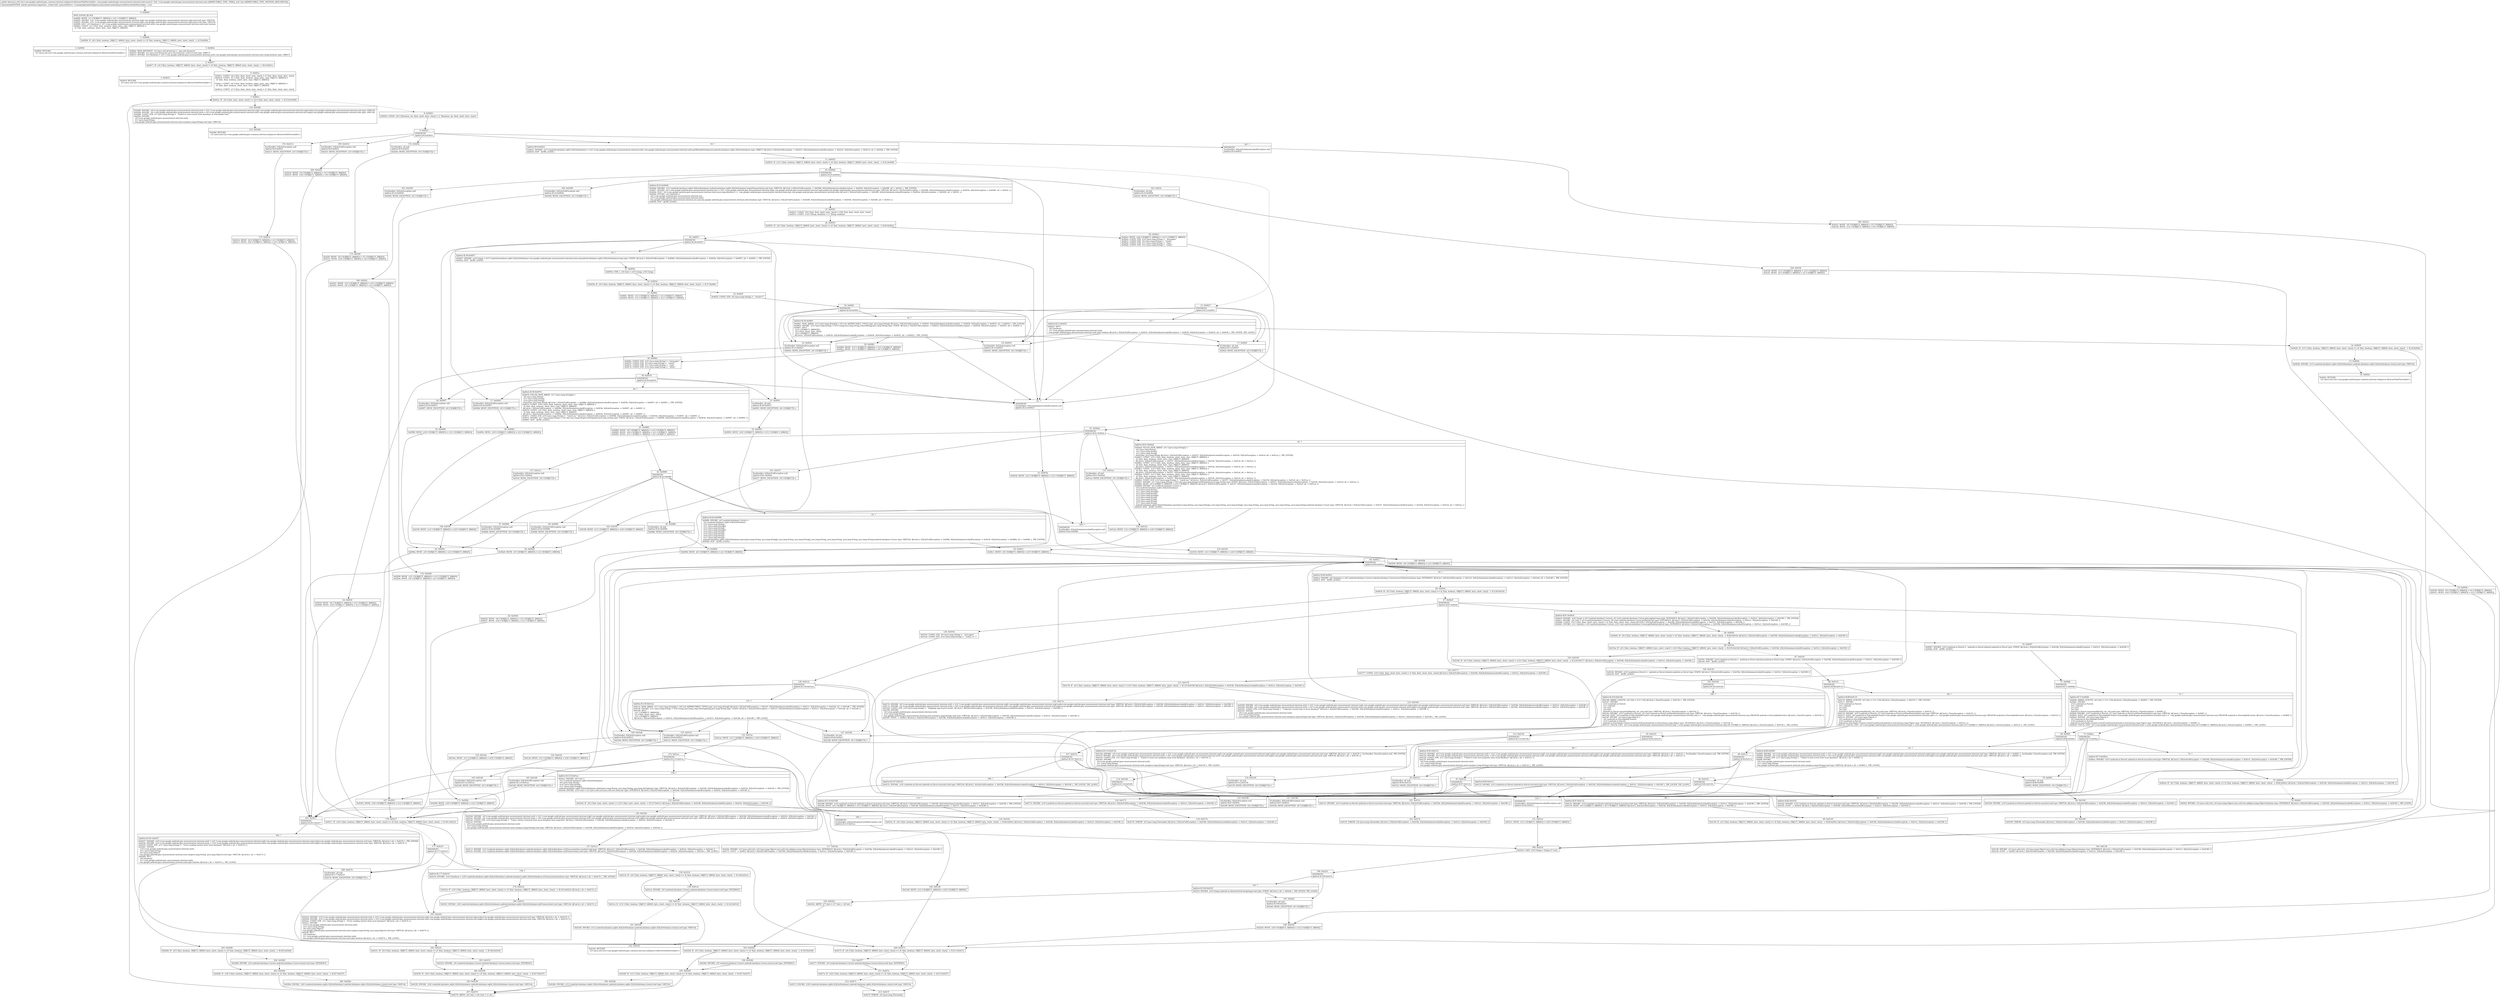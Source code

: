 digraph "CFG forcom.google.android.gms.measurement.internal.zzeb.zzc(I)Ljava\/util\/List;" {
Node_0 [shape=record,label="{0\:\ 0x0000|MTH_ENTER_BLOCK\l|0x0000: MOVE  (r1 I:?[OBJECT, ARRAY]) = (r21 I:?[OBJECT, ARRAY]) \l0x0002: INVOKE  (r21 I:com.google.android.gms.measurement.internal.zzgf) com.google.android.gms.measurement.internal.zzgf.zzo():void type: VIRTUAL \l0x0005: INVOKE  (r21 I:com.google.android.gms.measurement.internal.zzgf) com.google.android.gms.measurement.internal.zzgf.zzm():void type: VIRTUAL \l0x0008: IGET  (r0 I:boolean) = (r1 I:com.google.android.gms.measurement.internal.zzeb) com.google.android.gms.measurement.internal.zzeb.zzjw boolean \l0x000a: CONST  (r2 I:?[int, float, boolean, short, byte, char, OBJECT, ARRAY]) = \l  (0 ?[int, float, boolean, short, byte, char, OBJECT, ARRAY])\l \l}"];
Node_1 [shape=record,label="{1\:\ 0x000b|0x000b: IF  (r0 I:?[int, boolean, OBJECT, ARRAY, byte, short, char]) == (0 ?[int, boolean, OBJECT, ARRAY, byte, short, char])  \-\> B:3:0x000e \l}"];
Node_2 [shape=record,label="{2\:\ 0x000d|0x000d: RETURN  \l  (r2 I:java.util.List\<com.google.android.gms.common.internal.safeparcel.AbstractSafeParcelable\>)\l \l}"];
Node_3 [shape=record,label="{3\:\ 0x000e|0x000e: NEW_INSTANCE  (r3 I:java.util.ArrayList) =  java.util.ArrayList \l0x0010: INVOKE  (r3 I:java.util.ArrayList) java.util.ArrayList.\<init\>():void type: DIRECT \l0x0013: INVOKE  (r0 I:boolean) = (r21 I:com.google.android.gms.measurement.internal.zzeb) com.google.android.gms.measurement.internal.zzeb.zzcg():boolean type: DIRECT \l}"];
Node_4 [shape=record,label="{4\:\ 0x0017|0x0017: IF  (r0 I:?[int, boolean, OBJECT, ARRAY, byte, short, char]) != (0 ?[int, boolean, OBJECT, ARRAY, byte, short, char])  \-\> B:6:0x001a \l}"];
Node_5 [shape=record,label="{5\:\ 0x0019|0x0019: RETURN  \l  (r3 I:java.util.List\<com.google.android.gms.common.internal.safeparcel.AbstractSafeParcelable\>)\l \l}"];
Node_6 [shape=record,label="{6\:\ 0x001a|0x001a: CONST  (r4 I:?[int, float, short, byte, char]) = (5 ?[int, float, short, byte, char]) \l0x001b: CONST  (r5 I:?[int, float, boolean, short, byte, char, OBJECT, ARRAY]) = \l  (0 ?[int, float, boolean, short, byte, char, OBJECT, ARRAY])\l \l0x001c: CONST  (r6 I:?[int, float, boolean, short, byte, char, OBJECT, ARRAY]) = \l  (0 ?[int, float, boolean, short, byte, char, OBJECT, ARRAY])\l \l0x001d: CONST  (r7 I:?[int, float, short, byte, char]) = (5 ?[int, float, short, byte, char]) \l}"];
Node_7 [shape=record,label="{7\:\ 0x001e|0x001e: IF  (r6 I:?[int, byte, short, char]) \>= (r4 I:?[int, byte, short, char])  \-\> B:214:0x0280 \l}"];
Node_8 [shape=record,label="{8\:\ 0x0020|0x0020: CONST  (r8 I:?[boolean, int, float, short, byte, char]) = (1 ?[boolean, int, float, short, byte, char]) \l}"];
Node_9 [shape=record,label="{9\:\ 0x0021|SYNTHETIC\lSplitter:B:9:0x0021\l}"];
Node_10 [shape=record,label="{10\:\ ?|Splitter:B:9:0x0021\l|0x0021: INVOKE  (r15 I:android.database.sqlite.SQLiteDatabase) = (r21 I:com.google.android.gms.measurement.internal.zzeb) com.google.android.gms.measurement.internal.zzeb.getWritableDatabase():android.database.sqlite.SQLiteDatabase type: DIRECT A[Catch:\{ SQLiteFullException \-\> 0x0253, SQLiteDatabaseLockedException \-\> 0x023c, SQLiteException \-\> 0x0213, all \-\> 0x020e \}, TRY_ENTER]\l0x0024: NOP   A[TRY_LEAVE]\l}"];
Node_11 [shape=record,label="{11\:\ 0x0025|0x0025: IF  (r15 I:?[int, boolean, OBJECT, ARRAY, byte, short, char]) != (0 ?[int, boolean, OBJECT, ARRAY, byte, short, char])  \-\> B:25:0x0044 \l}"];
Node_12 [shape=record,label="{12\:\ 0x0027|SYNTHETIC\lSplitter:B:12:0x0027\l}"];
Node_13 [shape=record,label="{13\:\ ?|Splitter:B:12:0x0027\l|0x0027: IPUT  \l  (r8 I:boolean)\l  (r1 I:com.google.android.gms.measurement.internal.zzeb)\l com.google.android.gms.measurement.internal.zzeb.zzjw boolean A[Catch:\{ SQLiteFullException \-\> 0x003e, SQLiteDatabaseLockedException \-\> 0x003b, SQLiteException \-\> 0x0035, all \-\> 0x002f \}, TRY_ENTER, TRY_LEAVE]\l}"];
Node_14 [shape=record,label="{14\:\ 0x0029|0x0029: IF  (r15 I:?[int, boolean, OBJECT, ARRAY, byte, short, char]) == (0 ?[int, boolean, OBJECT, ARRAY, byte, short, char])  \-\> B:16:0x002e \l}"];
Node_15 [shape=record,label="{15\:\ 0x002b|0x002b: INVOKE  (r15 I:android.database.sqlite.SQLiteDatabase) android.database.sqlite.SQLiteDatabase.close():void type: VIRTUAL \l}"];
Node_16 [shape=record,label="{16\:\ 0x002e|0x002e: RETURN  \l  (r2 I:java.util.List\<com.google.android.gms.common.internal.safeparcel.AbstractSafeParcelable\>)\l \l}"];
Node_17 [shape=record,label="{17\:\ 0x002f|ExcHandler: all null\lSplitter:B:12:0x0027\l|0x002f: MOVE_EXCEPTION  (r0 I:?[OBJECT]) =  \l}"];
Node_18 [shape=record,label="{18\:\ 0x0030|0x0030: MOVE  (r9 I:?[OBJECT, ARRAY]) = (r2 I:?[OBJECT, ARRAY]) \l0x0031: MOVE  (r20 I:?[OBJECT, ARRAY]) = (r15 I:?[OBJECT, ARRAY]) \l}"];
Node_19 [shape=record,label="{19\:\ 0x0035|ExcHandler: SQLiteException null\lSplitter:B:12:0x0027\l|0x0035: MOVE_EXCEPTION  (r0 I:?[OBJECT]) =  \l}"];
Node_20 [shape=record,label="{20\:\ 0x0036|0x0036: MOVE  (r9 I:?[OBJECT, ARRAY]) = (r2 I:?[OBJECT, ARRAY]) \l0x0037: MOVE  (r20 I:?[OBJECT, ARRAY]) = (r15 I:?[OBJECT, ARRAY]) \l}"];
Node_21 [shape=record,label="{21\:\ 0x003b|0x003b: MOVE  (r12 I:?[OBJECT, ARRAY]) = (r15 I:?[OBJECT, ARRAY]) \l}"];
Node_22 [shape=record,label="{22\:\ ?|SYNTHETIC\lExcHandler: SQLiteDatabaseLockedException null\lSplitter:B:12:0x0027\l}"];
Node_23 [shape=record,label="{23\:\ 0x003e|ExcHandler: SQLiteFullException null\lSplitter:B:12:0x0027\l|0x003e: MOVE_EXCEPTION  (r0 I:?[OBJECT]) =  \l}"];
Node_24 [shape=record,label="{24\:\ 0x003f|0x003f: MOVE  (r9 I:?[OBJECT, ARRAY]) = (r2 I:?[OBJECT, ARRAY]) \l0x0040: MOVE  (r20 I:?[OBJECT, ARRAY]) = (r15 I:?[OBJECT, ARRAY]) \l}"];
Node_25 [shape=record,label="{25\:\ 0x0044|SYNTHETIC\lSplitter:B:25:0x0044\l}"];
Node_26 [shape=record,label="{26\:\ ?|Splitter:B:25:0x0044\l|0x0044: INVOKE  (r15 I:android.database.sqlite.SQLiteDatabase) android.database.sqlite.SQLiteDatabase.beginTransaction():void type: VIRTUAL A[Catch:\{ SQLiteFullException \-\> 0x0208, SQLiteDatabaseLockedException \-\> 0x003b, SQLiteException \-\> 0x0200, all \-\> 0x01fc \}, TRY_ENTER]\l0x0047: INVOKE  (r0 I:com.google.android.gms.measurement.internal.zzs) = (r21 I:com.google.android.gms.measurement.internal.zzgf) com.google.android.gms.measurement.internal.zzgf.zzad():com.google.android.gms.measurement.internal.zzs type: VIRTUAL A[Catch:\{ SQLiteFullException \-\> 0x0208, SQLiteDatabaseLockedException \-\> 0x003b, SQLiteException \-\> 0x0200, all \-\> 0x01fc \}]\l0x004b: SGET  (r9 I:com.google.android.gms.measurement.internal.zzdu\<java.lang.Boolean\>) =  com.google.android.gms.measurement.internal.zzak.zzjd com.google.android.gms.measurement.internal.zzdu A[Catch:\{ SQLiteFullException \-\> 0x0208, SQLiteDatabaseLockedException \-\> 0x003b, SQLiteException \-\> 0x0200, all \-\> 0x01fc \}]\l0x004d: INVOKE  (r0 I:boolean) = \l  (r0 I:com.google.android.gms.measurement.internal.zzs)\l  (r9 I:com.google.android.gms.measurement.internal.zzdu)\l com.google.android.gms.measurement.internal.zzs.zza(com.google.android.gms.measurement.internal.zzdu):boolean type: VIRTUAL A[Catch:\{ SQLiteFullException \-\> 0x0208, SQLiteDatabaseLockedException \-\> 0x003b, SQLiteException \-\> 0x0200, all \-\> 0x01fc \}]\l0x0050: NOP   A[TRY_LEAVE]\l}"];
Node_27 [shape=record,label="{27\:\ 0x0051|0x0051: CONST  (r9 I:?[int, float, short, byte, char]) = (100 ?[int, float, short, byte, char]) \l0x0053: CONST  (r18 I:?[long, double]) = (\-1 ?[long, double]) \l}"];
Node_28 [shape=record,label="{28\:\ 0x0055|0x0055: IF  (r0 I:?[int, boolean, OBJECT, ARRAY, byte, short, char]) == (0 ?[int, boolean, OBJECT, ARRAY, byte, short, char])  \-\> B:60:0x00a3 \l}"];
Node_29 [shape=record,label="{29\:\ 0x0057|SYNTHETIC\lSplitter:B:29:0x0057\l}"];
Node_30 [shape=record,label="{30\:\ ?|Splitter:B:29:0x0057\l|0x0057: INVOKE  (r10 I:long) = (r15 I:android.database.sqlite.SQLiteDatabase) com.google.android.gms.measurement.internal.zzeb.zza(android.database.sqlite.SQLiteDatabase):long type: STATIC A[Catch:\{ SQLiteFullException \-\> 0x009d, SQLiteDatabaseLockedException \-\> 0x003b, SQLiteException \-\> 0x0097, all \-\> 0x0091 \}, TRY_ENTER]\l0x005a: NOP   A[TRY_LEAVE]\l}"];
Node_31 [shape=record,label="{31\:\ 0x005b|0x005b: CMP_L  (r0 I:int) = (r10 I:long), (r18 I:long) \l}"];
Node_32 [shape=record,label="{32\:\ 0x005d|0x005d: IF  (r0 I:?[int, boolean, OBJECT, ARRAY, byte, short, char]) == (0 ?[int, boolean, OBJECT, ARRAY, byte, short, char])  \-\> B:37:0x006c \l}"];
Node_33 [shape=record,label="{33\:\ 0x005f|0x005f: CONST_STR  (r0 I:java.lang.String) =  \"rowid\<?\" \l}"];
Node_34 [shape=record,label="{34\:\ 0x0061|SYNTHETIC\lSplitter:B:34:0x0061\l}"];
Node_35 [shape=record,label="{35\:\ ?|Splitter:B:34:0x0061\l|0x0061: NEW_ARRAY  (r12 I:java.lang.String[]) = (r8 I:int A[IMMUTABLE_TYPE]) type: java.lang.String[] A[Catch:\{ SQLiteFullException \-\> 0x003e, SQLiteDatabaseLockedException \-\> 0x003b, SQLiteException \-\> 0x0035, all \-\> 0x002f \}, TRY_ENTER]\l0x0063: INVOKE  (r10 I:java.lang.String) = (r10 I:long) java.lang.String.valueOf(long):java.lang.String type: STATIC A[Catch:\{ SQLiteFullException \-\> 0x003e, SQLiteDatabaseLockedException \-\> 0x003b, SQLiteException \-\> 0x0035, all \-\> 0x002f \}]\l0x0067: APUT  \l  (r12 I:?[OBJECT, ARRAY][])\l  (r5 I:?[int, short, byte, char])\l  (r10 I:?[OBJECT, ARRAY])\l A[Catch:\{ SQLiteFullException \-\> 0x003e, SQLiteDatabaseLockedException \-\> 0x003b, SQLiteException \-\> 0x0035, all \-\> 0x002f \}, TRY_LEAVE]\l}"];
Node_36 [shape=record,label="{36\:\ 0x0069|0x0069: MOVE  (r13 I:?[OBJECT, ARRAY]) = (r12 I:?[OBJECT, ARRAY]) \l0x006a: MOVE  (r12 I:?[OBJECT, ARRAY]) = (r0 I:?[OBJECT, ARRAY]) \l}"];
Node_37 [shape=record,label="{37\:\ 0x006c|0x006c: MOVE  (r12 I:?[OBJECT, ARRAY]) = (r2 I:?[OBJECT, ARRAY]) \l0x006d: MOVE  (r13 I:?[OBJECT, ARRAY]) = (r12 I:?[OBJECT, ARRAY]) \l}"];
Node_38 [shape=record,label="{38\:\ 0x006e|0x006e: CONST_STR  (r10 I:java.lang.String) =  \"messages\" \l0x0070: CONST_STR  (r0 I:java.lang.String) =  \"rowid\" \l0x0072: CONST_STR  (r11 I:java.lang.String) =  \"type\" \l0x0074: CONST_STR  (r14 I:java.lang.String) =  \"entry\" \l}"];
Node_39 [shape=record,label="{39\:\ 0x0076|SYNTHETIC\lSplitter:B:39:0x0076\l}"];
Node_40 [shape=record,label="{40\:\ ?|Splitter:B:39:0x0076\l|0x0076: FILLED_NEW_ARRAY  (r11 I:java.lang.String[]) = \l  (r0 I:java.lang.String)\l  (r11 I:java.lang.String)\l  (r14 I:java.lang.String)\l elemType: java.lang.String A[Catch:\{ SQLiteFullException \-\> 0x009d, SQLiteDatabaseLockedException \-\> 0x003b, SQLiteException \-\> 0x0097, all \-\> 0x0091 \}, TRY_ENTER]\l0x007a: CONST  (r14 I:?[int, float, boolean, short, byte, char, OBJECT, ARRAY]) = \l  (0 ?[int, float, boolean, short, byte, char, OBJECT, ARRAY])\l A[Catch:\{ SQLiteFullException \-\> 0x009d, SQLiteDatabaseLockedException \-\> 0x003b, SQLiteException \-\> 0x0097, all \-\> 0x0091 \}]\l0x007b: CONST  (r0 I:?[int, float, boolean, short, byte, char, OBJECT, ARRAY]) = \l  (0 ?[int, float, boolean, short, byte, char, OBJECT, ARRAY])\l A[Catch:\{ SQLiteFullException \-\> 0x009d, SQLiteDatabaseLockedException \-\> 0x003b, SQLiteException \-\> 0x0097, all \-\> 0x0091 \}]\l0x007c: CONST_STR  (r16 I:java.lang.String) =  \"rowid asc\" A[Catch:\{ SQLiteFullException \-\> 0x009d, SQLiteDatabaseLockedException \-\> 0x003b, SQLiteException \-\> 0x0097, all \-\> 0x0091 \}]\l0x007e: INVOKE  (r17 I:java.lang.String) = (r9 I:int) java.lang.Integer.toString(int):java.lang.String type: STATIC A[Catch:\{ SQLiteFullException \-\> 0x009d, SQLiteDatabaseLockedException \-\> 0x003b, SQLiteException \-\> 0x0097, all \-\> 0x0091 \}]\l0x0081: NOP   A[TRY_LEAVE]\l}"];
Node_41 [shape=record,label="{41\:\ 0x0082|0x0082: MOVE  (r9 I:?[OBJECT, ARRAY]) = (r15 I:?[OBJECT, ARRAY]) \l0x0083: MOVE  (r20 I:?[OBJECT, ARRAY]) = (r15 I:?[OBJECT, ARRAY]) \l0x0085: MOVE  (r15 I:?[OBJECT, ARRAY]) = (r0 I:?[OBJECT, ARRAY]) \l}"];
Node_42 [shape=record,label="{42\:\ 0x0086|SYNTHETIC\lSplitter:B:42:0x0086\l}"];
Node_43 [shape=record,label="{43\:\ ?|Splitter:B:42:0x0086\l|0x0086: INVOKE  (r0 I:android.database.Cursor) = \l  (r9 I:android.database.sqlite.SQLiteDatabase)\l  (r10 I:java.lang.String)\l  (r11 I:java.lang.String[])\l  (r12 I:java.lang.String)\l  (r13 I:java.lang.String[])\l  (r14 I:java.lang.String)\l  (r15 I:java.lang.String)\l  (r16 I:java.lang.String)\l  (r17 I:java.lang.String)\l android.database.sqlite.SQLiteDatabase.query(java.lang.String, java.lang.String[], java.lang.String, java.lang.String[], java.lang.String, java.lang.String, java.lang.String, java.lang.String):android.database.Cursor type: VIRTUAL A[Catch:\{ SQLiteFullException \-\> 0x008f, SQLiteDatabaseLockedException \-\> 0x01f4, SQLiteException \-\> 0x008d, all \-\> 0x008b \}, TRY_ENTER]\l0x0089: NOP   A[TRY_LEAVE]\l}"];
Node_45 [shape=record,label="{45\:\ 0x008b|ExcHandler: all null\lSplitter:B:42:0x0086\l|0x008b: MOVE_EXCEPTION  (r0 I:?[OBJECT]) =  \l}"];
Node_47 [shape=record,label="{47\:\ 0x008d|ExcHandler: SQLiteException null\lSplitter:B:42:0x0086\l|0x008d: MOVE_EXCEPTION  (r0 I:?[OBJECT]) =  \l}"];
Node_49 [shape=record,label="{49\:\ 0x008f|ExcHandler: SQLiteFullException null\lSplitter:B:42:0x0086\l|0x008f: MOVE_EXCEPTION  (r0 I:?[OBJECT]) =  \l}"];
Node_51 [shape=record,label="{51\:\ 0x0091|ExcHandler: all null\lSplitter:B:29:0x0057\l|0x0091: MOVE_EXCEPTION  (r0 I:?[OBJECT]) =  \l}"];
Node_52 [shape=record,label="{52\:\ 0x0092|0x0092: MOVE  (r20 I:?[OBJECT, ARRAY]) = (r15 I:?[OBJECT, ARRAY]) \l}"];
Node_53 [shape=record,label="{53\:\ 0x0094|0x0094: MOVE  (r9 I:?[OBJECT, ARRAY]) = (r2 I:?[OBJECT, ARRAY]) \l}"];
Node_54 [shape=record,label="{54\:\ 0x0097|ExcHandler: SQLiteException null\lSplitter:B:29:0x0057\l|0x0097: MOVE_EXCEPTION  (r0 I:?[OBJECT]) =  \l}"];
Node_55 [shape=record,label="{55\:\ 0x0098|0x0098: MOVE  (r20 I:?[OBJECT, ARRAY]) = (r15 I:?[OBJECT, ARRAY]) \l}"];
Node_56 [shape=record,label="{56\:\ 0x009a|0x009a: MOVE  (r9 I:?[OBJECT, ARRAY]) = (r2 I:?[OBJECT, ARRAY]) \l}"];
Node_57 [shape=record,label="{57\:\ 0x009d|ExcHandler: SQLiteFullException null\lSplitter:B:29:0x0057\l|0x009d: MOVE_EXCEPTION  (r0 I:?[OBJECT]) =  \l}"];
Node_58 [shape=record,label="{58\:\ 0x009e|0x009e: MOVE  (r20 I:?[OBJECT, ARRAY]) = (r15 I:?[OBJECT, ARRAY]) \l}"];
Node_59 [shape=record,label="{59\:\ 0x00a0|0x00a0: MOVE  (r9 I:?[OBJECT, ARRAY]) = (r2 I:?[OBJECT, ARRAY]) \l}"];
Node_60 [shape=record,label="{60\:\ 0x00a3|0x00a3: MOVE  (r20 I:?[OBJECT, ARRAY]) = (r15 I:?[OBJECT, ARRAY]) \l0x00a5: CONST_STR  (r10 I:java.lang.String) =  \"messages\" \l0x00a7: CONST_STR  (r0 I:java.lang.String) =  \"rowid\" \l0x00a9: CONST_STR  (r11 I:java.lang.String) =  \"type\" \l0x00ab: CONST_STR  (r12 I:java.lang.String) =  \"entry\" \l}"];
Node_61 [shape=record,label="{61\:\ 0x00ad|SYNTHETIC\lSplitter:B:61:0x00ad\l}"];
Node_62 [shape=record,label="{62\:\ ?|Splitter:B:61:0x00ad\l|0x00ad: FILLED_NEW_ARRAY  (r11 I:java.lang.String[]) = \l  (r0 I:java.lang.String)\l  (r11 I:java.lang.String)\l  (r12 I:java.lang.String)\l elemType: java.lang.String A[Catch:\{ SQLiteFullException \-\> 0x01f7, SQLiteDatabaseLockedException \-\> 0x01f4, SQLiteException \-\> 0x01ef, all \-\> 0x01ea \}, TRY_ENTER]\l0x00b1: CONST  (r12 I:?[int, float, boolean, short, byte, char, OBJECT, ARRAY]) = \l  (0 ?[int, float, boolean, short, byte, char, OBJECT, ARRAY])\l A[Catch:\{ SQLiteFullException \-\> 0x01f7, SQLiteDatabaseLockedException \-\> 0x01f4, SQLiteException \-\> 0x01ef, all \-\> 0x01ea \}]\l0x00b2: CONST  (r13 I:?[int, float, boolean, short, byte, char, OBJECT, ARRAY]) = \l  (0 ?[int, float, boolean, short, byte, char, OBJECT, ARRAY])\l A[Catch:\{ SQLiteFullException \-\> 0x01f7, SQLiteDatabaseLockedException \-\> 0x01f4, SQLiteException \-\> 0x01ef, all \-\> 0x01ea \}]\l0x00b3: CONST  (r14 I:?[int, float, boolean, short, byte, char, OBJECT, ARRAY]) = \l  (0 ?[int, float, boolean, short, byte, char, OBJECT, ARRAY])\l A[Catch:\{ SQLiteFullException \-\> 0x01f7, SQLiteDatabaseLockedException \-\> 0x01f4, SQLiteException \-\> 0x01ef, all \-\> 0x01ea \}]\l0x00b4: CONST  (r15 I:?[int, float, boolean, short, byte, char, OBJECT, ARRAY]) = \l  (0 ?[int, float, boolean, short, byte, char, OBJECT, ARRAY])\l A[Catch:\{ SQLiteFullException \-\> 0x01f7, SQLiteDatabaseLockedException \-\> 0x01f4, SQLiteException \-\> 0x01ef, all \-\> 0x01ea \}]\l0x00b5: CONST_STR  (r16 I:java.lang.String) =  \"rowid asc\" A[Catch:\{ SQLiteFullException \-\> 0x01f7, SQLiteDatabaseLockedException \-\> 0x01f4, SQLiteException \-\> 0x01ef, all \-\> 0x01ea \}]\l0x00b7: INVOKE  (r17 I:java.lang.String) = (r9 I:int) java.lang.Integer.toString(int):java.lang.String type: STATIC A[Catch:\{ SQLiteFullException \-\> 0x01f7, SQLiteDatabaseLockedException \-\> 0x01f4, SQLiteException \-\> 0x01ef, all \-\> 0x01ea \}]\l0x00bb: MOVE  (r9 I:?[OBJECT, ARRAY]) = (r20 I:?[OBJECT, ARRAY]) A[Catch:\{ SQLiteFullException \-\> 0x01f7, SQLiteDatabaseLockedException \-\> 0x01f4, SQLiteException \-\> 0x01ef, all \-\> 0x01ea \}]\l0x00bd: INVOKE  (r0 I:android.database.Cursor) = \l  (r9 I:android.database.sqlite.SQLiteDatabase)\l  (r10 I:java.lang.String)\l  (r11 I:java.lang.String[])\l  (r12 I:java.lang.String)\l  (r13 I:java.lang.String[])\l  (r14 I:java.lang.String)\l  (r15 I:java.lang.String)\l  (r16 I:java.lang.String)\l  (r17 I:java.lang.String)\l android.database.sqlite.SQLiteDatabase.query(java.lang.String, java.lang.String[], java.lang.String, java.lang.String[], java.lang.String, java.lang.String, java.lang.String, java.lang.String):android.database.Cursor type: VIRTUAL A[Catch:\{ SQLiteFullException \-\> 0x01f7, SQLiteDatabaseLockedException \-\> 0x01f4, SQLiteException \-\> 0x01ef, all \-\> 0x01ea \}]\l0x00c0: NOP   A[TRY_LEAVE]\l}"];
Node_63 [shape=record,label="{63\:\ 0x00c1|0x00c1: MOVE  (r9 I:?[OBJECT, ARRAY]) = (r0 I:?[OBJECT, ARRAY]) \l}"];
Node_64 [shape=record,label="{64\:\ 0x00c2|SYNTHETIC\lSplitter:B:64:0x00c2\l}"];
Node_65 [shape=record,label="{65\:\ ?|Splitter:B:64:0x00c2\l|0x00c2: INVOKE  (r0 I:boolean) = (r9 I:android.database.Cursor) android.database.Cursor.moveToNext():boolean type: INTERFACE A[Catch:\{ SQLiteFullException \-\> 0x01e5, SQLiteDatabaseLockedException \-\> 0x01e1, SQLiteException \-\> 0x01dd, all \-\> 0x01d8 \}, TRY_ENTER]\l0x00c5: NOP   A[TRY_LEAVE]\l}"];
Node_66 [shape=record,label="{66\:\ 0x00c6|0x00c6: IF  (r0 I:?[int, boolean, OBJECT, ARRAY, byte, short, char]) == (0 ?[int, boolean, OBJECT, ARRAY, byte, short, char])  \-\> B:129:0x019e \l}"];
Node_67 [shape=record,label="{67\:\ 0x00c8|SYNTHETIC\lSplitter:B:67:0x00c8\l}"];
Node_68 [shape=record,label="{68\:\ ?|Splitter:B:67:0x00c8\l|0x00c8: INVOKE  (r18 I:long) = (r9 I:android.database.Cursor), (r5 I:int) android.database.Cursor.getLong(int):long type: INTERFACE A[Catch:\{ SQLiteFullException \-\> 0x019b, SQLiteDatabaseLockedException \-\> 0x01e1, SQLiteException \-\> 0x0198 \}, TRY_ENTER]\l0x00cc: INVOKE  (r0 I:int) = (r9 I:android.database.Cursor), (r8 I:int) android.database.Cursor.getInt(int):int type: INTERFACE A[Catch:\{ SQLiteFullException \-\> 0x019b, SQLiteDatabaseLockedException \-\> 0x01e1, SQLiteException \-\> 0x0198 \}]\l0x00d0: CONST  (r10 I:?[int, float, short, byte, char]) = (2 ?[int, float, short, byte, char]) A[Catch:\{ SQLiteFullException \-\> 0x019b, SQLiteDatabaseLockedException \-\> 0x01e1, SQLiteException \-\> 0x0198 \}]\l0x00d1: INVOKE  (r11 I:byte[]) = (r9 I:android.database.Cursor), (r10 I:int) android.database.Cursor.getBlob(int):byte[] type: INTERFACE A[Catch:\{ SQLiteFullException \-\> 0x019b, SQLiteDatabaseLockedException \-\> 0x01e1, SQLiteException \-\> 0x0198 \}]\l}"];
Node_69 [shape=record,label="{69\:\ 0x00d5|0x00d5: IF  (r0 I:?[int, boolean, OBJECT, ARRAY, byte, short, char]) != (0 ?[int, boolean, OBJECT, ARRAY, byte, short, char])  \-\> B:86:0x010a A[Catch:\{ SQLiteFullException \-\> 0x019b, SQLiteDatabaseLockedException \-\> 0x01e1, SQLiteException \-\> 0x0198 \}]\l}"];
Node_70 [shape=record,label="{70\:\ 0x00d7|0x00d7: INVOKE  (r10 I:android.os.Parcel) =  android.os.Parcel.obtain():android.os.Parcel type: STATIC A[Catch:\{ SQLiteFullException \-\> 0x019b, SQLiteDatabaseLockedException \-\> 0x01e1, SQLiteException \-\> 0x0198 \}]\l0x00da: NOP   A[TRY_LEAVE]\l}"];
Node_71 [shape=record,label="{71\:\ 0x00db|SYNTHETIC\lSplitter:B:71:0x00db\l}"];
Node_72 [shape=record,label="{72\:\ ?|Splitter:B:71:0x00db\l|0x00db: ARRAY_LENGTH  (r0 I:int) = (r11 I:?[]) A[Catch:\{ ParseException \-\> 0x00f5 \}, TRY_ENTER]\l0x00dc: INVOKE  \l  (r10 I:android.os.Parcel)\l  (r11 I:byte[])\l  (r5 I:int)\l  (r0 I:int)\l android.os.Parcel.unmarshall(byte[], int, int):void type: VIRTUAL A[Catch:\{ ParseException \-\> 0x00f5 \}]\l0x00df: INVOKE  (r10 I:android.os.Parcel), (r5 I:int) android.os.Parcel.setDataPosition(int):void type: VIRTUAL A[Catch:\{ ParseException \-\> 0x00f5 \}]\l0x00e2: SGET  (r0 I:android.os.Parcelable$Creator\<com.google.android.gms.measurement.internal.zzai\>) =  com.google.android.gms.measurement.internal.zzai.CREATOR android.os.Parcelable$Creator A[Catch:\{ ParseException \-\> 0x00f5 \}]\l0x00e4: INVOKE  (r0 I:java.lang.Object) = \l  (r0 I:android.os.Parcelable$Creator)\l  (r10 I:android.os.Parcel)\l android.os.Parcelable.Creator.createFromParcel(android.os.Parcel):java.lang.Object type: INTERFACE A[Catch:\{ ParseException \-\> 0x00f5 \}]\l0x00e8: CHECK_CAST  (r0 I:com.google.android.gms.measurement.internal.zzai) = (com.google.android.gms.measurement.internal.zzai) (r0 I:?[OBJECT, ARRAY]) A[Catch:\{ ParseException \-\> 0x00f5 \}, TRY_LEAVE]\l}"];
Node_73 [shape=record,label="{73\:\ 0x00ea|SYNTHETIC\lSplitter:B:73:0x00ea\l}"];
Node_74 [shape=record,label="{74\:\ ?|Splitter:B:73:0x00ea\l|0x00ea: INVOKE  (r10 I:android.os.Parcel) android.os.Parcel.recycle():void type: VIRTUAL A[Catch:\{ SQLiteFullException \-\> 0x019b, SQLiteDatabaseLockedException \-\> 0x01e1, SQLiteException \-\> 0x0198 \}, TRY_ENTER]\l}"];
Node_75 [shape=record,label="{75\:\ 0x00ed|0x00ed: IF  (r0 I:?[int, boolean, OBJECT, ARRAY, byte, short, char]) == (0 ?[int, boolean, OBJECT, ARRAY, byte, short, char])  \-\> B:64:0x00c2 A[Catch:\{ SQLiteFullException \-\> 0x019b, SQLiteDatabaseLockedException \-\> 0x01e1, SQLiteException \-\> 0x0198 \}]\l}"];
Node_76 [shape=record,label="{76\:\ 0x00ef|0x00ef: INVOKE  (r3 I:java.util.List), (r0 I:java.lang.Object) java.util.List.add(java.lang.Object):boolean type: INTERFACE A[Catch:\{ SQLiteFullException \-\> 0x019b, SQLiteDatabaseLockedException \-\> 0x01e1, SQLiteException \-\> 0x0198 \}, TRY_LEAVE]\l}"];
Node_78 [shape=record,label="{78\:\ 0x00f3|ExcHandler: all null\lSplitter:B:80:0x00f5\l|0x00f3: MOVE_EXCEPTION  (r0 I:?[OBJECT]) =  \l}"];
Node_80 [shape=record,label="{80\:\ 0x00f5|SYNTHETIC\lSplitter:B:80:0x00f5\l}"];
Node_81 [shape=record,label="{81\:\ ?|Splitter:B:80:0x00f5\l|0x00f5: INVOKE  (r0 I:com.google.android.gms.measurement.internal.zzef) = (r21 I:com.google.android.gms.measurement.internal.zzgf) com.google.android.gms.measurement.internal.zzgf.zzab():com.google.android.gms.measurement.internal.zzef type: VIRTUAL A[Catch:\{ all \-\> 0x00f3 \}, ExcHandler: ParseException null, TRY_ENTER]\l0x00f9: INVOKE  (r0 I:com.google.android.gms.measurement.internal.zzeh) = (r0 I:com.google.android.gms.measurement.internal.zzef) com.google.android.gms.measurement.internal.zzef.zzgk():com.google.android.gms.measurement.internal.zzeh type: VIRTUAL A[Catch:\{ all \-\> 0x00f3 \}]\l0x00fd: CONST_STR  (r11 I:java.lang.String) =  \"Failed to load event from local database\" A[Catch:\{ all \-\> 0x00f3 \}]\l0x00ff: INVOKE  \l  (r0 I:com.google.android.gms.measurement.internal.zzeh)\l  (r11 I:java.lang.String)\l com.google.android.gms.measurement.internal.zzeh.zzao(java.lang.String):void type: VIRTUAL A[Catch:\{ all \-\> 0x00f3 \}, TRY_LEAVE]\l}"];
Node_82 [shape=record,label="{82\:\ 0x0102|SYNTHETIC\lSplitter:B:82:0x0102\l}"];
Node_83 [shape=record,label="{83\:\ ?|Splitter:B:82:0x0102\l|0x0102: INVOKE  (r10 I:android.os.Parcel) android.os.Parcel.recycle():void type: VIRTUAL A[Catch:\{ SQLiteFullException \-\> 0x019b, SQLiteDatabaseLockedException \-\> 0x01e1, SQLiteException \-\> 0x0198 \}, TRY_ENTER]\l0x0105: GOTO  \-\> 0x00c2 A[Catch:\{ SQLiteFullException \-\> 0x019b, SQLiteDatabaseLockedException \-\> 0x01e1, SQLiteException \-\> 0x0198 \}]\l}"];
Node_84 [shape=record,label="{84\:\ 0x0106|0x0106: INVOKE  (r10 I:android.os.Parcel) android.os.Parcel.recycle():void type: VIRTUAL A[Catch:\{ SQLiteFullException \-\> 0x019b, SQLiteDatabaseLockedException \-\> 0x01e1, SQLiteException \-\> 0x0198 \}]\l}"];
Node_85 [shape=record,label="{85\:\ 0x0109|0x0109: THROW  (r0 I:java.lang.Throwable) A[Catch:\{ SQLiteFullException \-\> 0x019b, SQLiteDatabaseLockedException \-\> 0x01e1, SQLiteException \-\> 0x0198 \}]\l}"];
Node_86 [shape=record,label="{86\:\ 0x010a|0x010a: IF  (r0 I:?[int, boolean, OBJECT, ARRAY, byte, short, char]) != (r8 I:?[int, boolean, OBJECT, ARRAY, byte, short, char])  \-\> B:103:0x0140 A[Catch:\{ SQLiteFullException \-\> 0x019b, SQLiteDatabaseLockedException \-\> 0x01e1, SQLiteException \-\> 0x0198 \}]\l}"];
Node_87 [shape=record,label="{87\:\ 0x010c|0x010c: INVOKE  (r10 I:android.os.Parcel) =  android.os.Parcel.obtain():android.os.Parcel type: STATIC A[Catch:\{ SQLiteFullException \-\> 0x019b, SQLiteDatabaseLockedException \-\> 0x01e1, SQLiteException \-\> 0x0198 \}]\l0x010f: NOP   A[TRY_LEAVE]\l}"];
Node_88 [shape=record,label="{88\:\ 0x0110|SYNTHETIC\lSplitter:B:88:0x0110\l}"];
Node_89 [shape=record,label="{89\:\ ?|Splitter:B:88:0x0110\l|0x0110: ARRAY_LENGTH  (r0 I:int) = (r11 I:?[]) A[Catch:\{ ParseException \-\> 0x0125 \}, TRY_ENTER]\l0x0111: INVOKE  \l  (r10 I:android.os.Parcel)\l  (r11 I:byte[])\l  (r5 I:int)\l  (r0 I:int)\l android.os.Parcel.unmarshall(byte[], int, int):void type: VIRTUAL A[Catch:\{ ParseException \-\> 0x0125 \}]\l0x0114: INVOKE  (r10 I:android.os.Parcel), (r5 I:int) android.os.Parcel.setDataPosition(int):void type: VIRTUAL A[Catch:\{ ParseException \-\> 0x0125 \}]\l0x0117: SGET  (r0 I:android.os.Parcelable$Creator\<com.google.android.gms.measurement.internal.zzjn\>) =  com.google.android.gms.measurement.internal.zzjn.CREATOR android.os.Parcelable$Creator A[Catch:\{ ParseException \-\> 0x0125 \}]\l0x0119: INVOKE  (r0 I:java.lang.Object) = \l  (r0 I:android.os.Parcelable$Creator)\l  (r10 I:android.os.Parcel)\l android.os.Parcelable.Creator.createFromParcel(android.os.Parcel):java.lang.Object type: INTERFACE A[Catch:\{ ParseException \-\> 0x0125 \}]\l0x011d: CHECK_CAST  (r0 I:com.google.android.gms.measurement.internal.zzjn) = (com.google.android.gms.measurement.internal.zzjn) (r0 I:?[OBJECT, ARRAY]) A[Catch:\{ ParseException \-\> 0x0125 \}, TRY_LEAVE]\l}"];
Node_90 [shape=record,label="{90\:\ 0x011f|SYNTHETIC\lSplitter:B:90:0x011f\l}"];
Node_91 [shape=record,label="{91\:\ ?|Splitter:B:90:0x011f\l|0x011f: INVOKE  (r10 I:android.os.Parcel) android.os.Parcel.recycle():void type: VIRTUAL A[Catch:\{ SQLiteFullException \-\> 0x019b, SQLiteDatabaseLockedException \-\> 0x01e1, SQLiteException \-\> 0x0198 \}, TRY_ENTER, TRY_LEAVE]\l}"];
Node_93 [shape=record,label="{93\:\ 0x0123|ExcHandler: all null\lSplitter:B:95:0x0125\l|0x0123: MOVE_EXCEPTION  (r0 I:?[OBJECT]) =  \l}"];
Node_95 [shape=record,label="{95\:\ 0x0125|SYNTHETIC\lSplitter:B:95:0x0125\l}"];
Node_96 [shape=record,label="{96\:\ ?|Splitter:B:95:0x0125\l|0x0125: INVOKE  (r0 I:com.google.android.gms.measurement.internal.zzef) = (r21 I:com.google.android.gms.measurement.internal.zzgf) com.google.android.gms.measurement.internal.zzgf.zzab():com.google.android.gms.measurement.internal.zzef type: VIRTUAL A[Catch:\{ all \-\> 0x0123 \}, ExcHandler: ParseException null, TRY_ENTER]\l0x0129: INVOKE  (r0 I:com.google.android.gms.measurement.internal.zzeh) = (r0 I:com.google.android.gms.measurement.internal.zzef) com.google.android.gms.measurement.internal.zzef.zzgk():com.google.android.gms.measurement.internal.zzeh type: VIRTUAL A[Catch:\{ all \-\> 0x0123 \}]\l0x012d: CONST_STR  (r11 I:java.lang.String) =  \"Failed to load user property from local database\" A[Catch:\{ all \-\> 0x0123 \}]\l0x012f: INVOKE  \l  (r0 I:com.google.android.gms.measurement.internal.zzeh)\l  (r11 I:java.lang.String)\l com.google.android.gms.measurement.internal.zzeh.zzao(java.lang.String):void type: VIRTUAL A[Catch:\{ all \-\> 0x0123 \}, TRY_LEAVE]\l}"];
Node_97 [shape=record,label="{97\:\ 0x0132|SYNTHETIC\lSplitter:B:97:0x0132\l}"];
Node_98 [shape=record,label="{98\:\ ?|Splitter:B:97:0x0132\l|0x0132: INVOKE  (r10 I:android.os.Parcel) android.os.Parcel.recycle():void type: VIRTUAL A[Catch:\{ SQLiteFullException \-\> 0x019b, SQLiteDatabaseLockedException \-\> 0x01e1, SQLiteException \-\> 0x0198 \}, TRY_ENTER]\l0x0135: MOVE  (r0 I:?[OBJECT, ARRAY]) = (r2 I:?[OBJECT, ARRAY]) A[Catch:\{ SQLiteFullException \-\> 0x019b, SQLiteDatabaseLockedException \-\> 0x01e1, SQLiteException \-\> 0x0198 \}]\l}"];
Node_99 [shape=record,label="{99\:\ 0x0136|0x0136: IF  (r0 I:?[int, boolean, OBJECT, ARRAY, byte, short, char]) == (0 ?[int, boolean, OBJECT, ARRAY, byte, short, char])  \-\> B:64:0x00c2 A[Catch:\{ SQLiteFullException \-\> 0x019b, SQLiteDatabaseLockedException \-\> 0x01e1, SQLiteException \-\> 0x0198 \}]\l}"];
Node_100 [shape=record,label="{100\:\ 0x0138|0x0138: INVOKE  (r3 I:java.util.List), (r0 I:java.lang.Object) java.util.List.add(java.lang.Object):boolean type: INTERFACE A[Catch:\{ SQLiteFullException \-\> 0x019b, SQLiteDatabaseLockedException \-\> 0x01e1, SQLiteException \-\> 0x0198 \}]\l0x013b: GOTO  \-\> 0x00c2 A[Catch:\{ SQLiteFullException \-\> 0x019b, SQLiteDatabaseLockedException \-\> 0x01e1, SQLiteException \-\> 0x0198 \}]\l}"];
Node_101 [shape=record,label="{101\:\ 0x013c|0x013c: INVOKE  (r10 I:android.os.Parcel) android.os.Parcel.recycle():void type: VIRTUAL A[Catch:\{ SQLiteFullException \-\> 0x019b, SQLiteDatabaseLockedException \-\> 0x01e1, SQLiteException \-\> 0x0198 \}]\l}"];
Node_102 [shape=record,label="{102\:\ 0x013f|0x013f: THROW  (r0 I:java.lang.Throwable) A[Catch:\{ SQLiteFullException \-\> 0x019b, SQLiteDatabaseLockedException \-\> 0x01e1, SQLiteException \-\> 0x0198 \}]\l}"];
Node_103 [shape=record,label="{103\:\ 0x0140|0x0140: IF  (r0 I:?[int, boolean, OBJECT, ARRAY, byte, short, char]) != (r10 I:?[int, boolean, OBJECT, ARRAY, byte, short, char])  \-\> B:120:0x0177 A[Catch:\{ SQLiteFullException \-\> 0x019b, SQLiteDatabaseLockedException \-\> 0x01e1, SQLiteException \-\> 0x0198 \}]\l}"];
Node_104 [shape=record,label="{104\:\ 0x0142|0x0142: INVOKE  (r10 I:android.os.Parcel) =  android.os.Parcel.obtain():android.os.Parcel type: STATIC A[Catch:\{ SQLiteFullException \-\> 0x019b, SQLiteDatabaseLockedException \-\> 0x01e1, SQLiteException \-\> 0x0198 \}]\l0x0145: NOP   A[TRY_LEAVE]\l}"];
Node_105 [shape=record,label="{105\:\ 0x0146|SYNTHETIC\lSplitter:B:105:0x0146\l}"];
Node_106 [shape=record,label="{106\:\ ?|Splitter:B:105:0x0146\l|0x0146: ARRAY_LENGTH  (r0 I:int) = (r11 I:?[]) A[Catch:\{ ParseException \-\> 0x015b \}, TRY_ENTER]\l0x0147: INVOKE  \l  (r10 I:android.os.Parcel)\l  (r11 I:byte[])\l  (r5 I:int)\l  (r0 I:int)\l android.os.Parcel.unmarshall(byte[], int, int):void type: VIRTUAL A[Catch:\{ ParseException \-\> 0x015b \}]\l0x014a: INVOKE  (r10 I:android.os.Parcel), (r5 I:int) android.os.Parcel.setDataPosition(int):void type: VIRTUAL A[Catch:\{ ParseException \-\> 0x015b \}]\l0x014d: SGET  (r0 I:android.os.Parcelable$Creator\<com.google.android.gms.measurement.internal.zzq\>) =  com.google.android.gms.measurement.internal.zzq.CREATOR android.os.Parcelable$Creator A[Catch:\{ ParseException \-\> 0x015b \}]\l0x014f: INVOKE  (r0 I:java.lang.Object) = \l  (r0 I:android.os.Parcelable$Creator)\l  (r10 I:android.os.Parcel)\l android.os.Parcelable.Creator.createFromParcel(android.os.Parcel):java.lang.Object type: INTERFACE A[Catch:\{ ParseException \-\> 0x015b \}]\l0x0153: CHECK_CAST  (r0 I:com.google.android.gms.measurement.internal.zzq) = (com.google.android.gms.measurement.internal.zzq) (r0 I:?[OBJECT, ARRAY]) A[Catch:\{ ParseException \-\> 0x015b \}, TRY_LEAVE]\l}"];
Node_107 [shape=record,label="{107\:\ 0x0155|SYNTHETIC\lSplitter:B:107:0x0155\l}"];
Node_108 [shape=record,label="{108\:\ ?|Splitter:B:107:0x0155\l|0x0155: INVOKE  (r10 I:android.os.Parcel) android.os.Parcel.recycle():void type: VIRTUAL A[Catch:\{ SQLiteFullException \-\> 0x019b, SQLiteDatabaseLockedException \-\> 0x01e1, SQLiteException \-\> 0x0198 \}, TRY_ENTER, TRY_LEAVE]\l}"];
Node_110 [shape=record,label="{110\:\ 0x0159|ExcHandler: all null\lSplitter:B:112:0x015b\l|0x0159: MOVE_EXCEPTION  (r0 I:?[OBJECT]) =  \l}"];
Node_112 [shape=record,label="{112\:\ 0x015b|SYNTHETIC\lSplitter:B:112:0x015b\l}"];
Node_113 [shape=record,label="{113\:\ ?|Splitter:B:112:0x015b\l|0x015b: INVOKE  (r0 I:com.google.android.gms.measurement.internal.zzef) = (r21 I:com.google.android.gms.measurement.internal.zzgf) com.google.android.gms.measurement.internal.zzgf.zzab():com.google.android.gms.measurement.internal.zzef type: VIRTUAL A[Catch:\{ all \-\> 0x0159 \}, ExcHandler: ParseException null, TRY_ENTER]\l0x015f: INVOKE  (r0 I:com.google.android.gms.measurement.internal.zzeh) = (r0 I:com.google.android.gms.measurement.internal.zzef) com.google.android.gms.measurement.internal.zzef.zzgk():com.google.android.gms.measurement.internal.zzeh type: VIRTUAL A[Catch:\{ all \-\> 0x0159 \}]\l0x0163: CONST_STR  (r11 I:java.lang.String) =  \"Failed to load user property from local database\" A[Catch:\{ all \-\> 0x0159 \}]\l0x0165: INVOKE  \l  (r0 I:com.google.android.gms.measurement.internal.zzeh)\l  (r11 I:java.lang.String)\l com.google.android.gms.measurement.internal.zzeh.zzao(java.lang.String):void type: VIRTUAL A[Catch:\{ all \-\> 0x0159 \}, TRY_LEAVE]\l}"];
Node_114 [shape=record,label="{114\:\ 0x0168|SYNTHETIC\lSplitter:B:114:0x0168\l}"];
Node_115 [shape=record,label="{115\:\ ?|Splitter:B:114:0x0168\l|0x0168: INVOKE  (r10 I:android.os.Parcel) android.os.Parcel.recycle():void type: VIRTUAL A[Catch:\{ SQLiteFullException \-\> 0x019b, SQLiteDatabaseLockedException \-\> 0x01e1, SQLiteException \-\> 0x0198 \}, TRY_ENTER]\l0x016b: MOVE  (r0 I:?[OBJECT, ARRAY]) = (r2 I:?[OBJECT, ARRAY]) A[Catch:\{ SQLiteFullException \-\> 0x019b, SQLiteDatabaseLockedException \-\> 0x01e1, SQLiteException \-\> 0x0198 \}]\l}"];
Node_116 [shape=record,label="{116\:\ 0x016c|0x016c: IF  (r0 I:?[int, boolean, OBJECT, ARRAY, byte, short, char]) == (0 ?[int, boolean, OBJECT, ARRAY, byte, short, char])  \-\> B:64:0x00c2 A[Catch:\{ SQLiteFullException \-\> 0x019b, SQLiteDatabaseLockedException \-\> 0x01e1, SQLiteException \-\> 0x0198 \}]\l}"];
Node_117 [shape=record,label="{117\:\ 0x016e|0x016e: INVOKE  (r3 I:java.util.List), (r0 I:java.lang.Object) java.util.List.add(java.lang.Object):boolean type: INTERFACE A[Catch:\{ SQLiteFullException \-\> 0x019b, SQLiteDatabaseLockedException \-\> 0x01e1, SQLiteException \-\> 0x0198 \}]\l0x0171: GOTO  \-\> 0x00c2 A[Catch:\{ SQLiteFullException \-\> 0x019b, SQLiteDatabaseLockedException \-\> 0x01e1, SQLiteException \-\> 0x0198 \}]\l}"];
Node_118 [shape=record,label="{118\:\ 0x0173|0x0173: INVOKE  (r10 I:android.os.Parcel) android.os.Parcel.recycle():void type: VIRTUAL A[Catch:\{ SQLiteFullException \-\> 0x019b, SQLiteDatabaseLockedException \-\> 0x01e1, SQLiteException \-\> 0x0198 \}]\l}"];
Node_119 [shape=record,label="{119\:\ 0x0176|0x0176: THROW  (r0 I:java.lang.Throwable) A[Catch:\{ SQLiteFullException \-\> 0x019b, SQLiteDatabaseLockedException \-\> 0x01e1, SQLiteException \-\> 0x0198 \}]\l}"];
Node_120 [shape=record,label="{120\:\ 0x0177|0x0177: CONST  (r10 I:?[int, float, short, byte, char]) = (3 ?[int, float, short, byte, char]) A[Catch:\{ SQLiteFullException \-\> 0x019b, SQLiteDatabaseLockedException \-\> 0x01e1, SQLiteException \-\> 0x0198 \}]\l}"];
Node_121 [shape=record,label="{121\:\ 0x0178|0x0178: IF  (r0 I:?[int, boolean, OBJECT, ARRAY, byte, short, char]) != (r10 I:?[int, boolean, OBJECT, ARRAY, byte, short, char])  \-\> B:123:0x0189 A[Catch:\{ SQLiteFullException \-\> 0x019b, SQLiteDatabaseLockedException \-\> 0x01e1, SQLiteException \-\> 0x0198 \}]\l}"];
Node_122 [shape=record,label="{122\:\ 0x017a|0x017a: INVOKE  (r0 I:com.google.android.gms.measurement.internal.zzef) = (r21 I:com.google.android.gms.measurement.internal.zzgf) com.google.android.gms.measurement.internal.zzgf.zzab():com.google.android.gms.measurement.internal.zzef type: VIRTUAL A[Catch:\{ SQLiteFullException \-\> 0x019b, SQLiteDatabaseLockedException \-\> 0x01e1, SQLiteException \-\> 0x0198 \}]\l0x017e: INVOKE  (r0 I:com.google.android.gms.measurement.internal.zzeh) = (r0 I:com.google.android.gms.measurement.internal.zzef) com.google.android.gms.measurement.internal.zzef.zzgn():com.google.android.gms.measurement.internal.zzeh type: VIRTUAL A[Catch:\{ SQLiteFullException \-\> 0x019b, SQLiteDatabaseLockedException \-\> 0x01e1, SQLiteException \-\> 0x0198 \}]\l0x0182: CONST_STR  (r10 I:java.lang.String) =  \"Skipping app launch break\" A[Catch:\{ SQLiteFullException \-\> 0x019b, SQLiteDatabaseLockedException \-\> 0x01e1, SQLiteException \-\> 0x0198 \}]\l0x0184: INVOKE  \l  (r0 I:com.google.android.gms.measurement.internal.zzeh)\l  (r10 I:java.lang.String)\l com.google.android.gms.measurement.internal.zzeh.zzao(java.lang.String):void type: VIRTUAL A[Catch:\{ SQLiteFullException \-\> 0x019b, SQLiteDatabaseLockedException \-\> 0x01e1, SQLiteException \-\> 0x0198 \}]\l0x0187: GOTO  \-\> 0x00c2 A[Catch:\{ SQLiteFullException \-\> 0x019b, SQLiteDatabaseLockedException \-\> 0x01e1, SQLiteException \-\> 0x0198 \}]\l}"];
Node_123 [shape=record,label="{123\:\ 0x0189|0x0189: INVOKE  (r0 I:com.google.android.gms.measurement.internal.zzef) = (r21 I:com.google.android.gms.measurement.internal.zzgf) com.google.android.gms.measurement.internal.zzgf.zzab():com.google.android.gms.measurement.internal.zzef type: VIRTUAL A[Catch:\{ SQLiteFullException \-\> 0x019b, SQLiteDatabaseLockedException \-\> 0x01e1, SQLiteException \-\> 0x0198 \}]\l0x018d: INVOKE  (r0 I:com.google.android.gms.measurement.internal.zzeh) = (r0 I:com.google.android.gms.measurement.internal.zzef) com.google.android.gms.measurement.internal.zzef.zzgk():com.google.android.gms.measurement.internal.zzeh type: VIRTUAL A[Catch:\{ SQLiteFullException \-\> 0x019b, SQLiteDatabaseLockedException \-\> 0x01e1, SQLiteException \-\> 0x0198 \}]\l0x0191: CONST_STR  (r10 I:java.lang.String) =  \"Unknown record type in local database\" A[Catch:\{ SQLiteFullException \-\> 0x019b, SQLiteDatabaseLockedException \-\> 0x01e1, SQLiteException \-\> 0x0198 \}]\l0x0193: INVOKE  \l  (r0 I:com.google.android.gms.measurement.internal.zzeh)\l  (r10 I:java.lang.String)\l com.google.android.gms.measurement.internal.zzeh.zzao(java.lang.String):void type: VIRTUAL A[Catch:\{ SQLiteFullException \-\> 0x019b, SQLiteDatabaseLockedException \-\> 0x01e1, SQLiteException \-\> 0x0198 \}, TRY_LEAVE]\l}"];
Node_125 [shape=record,label="{125\:\ 0x0198|ExcHandler: SQLiteException null\lSplitter:B:67:0x00c8\l|0x0198: MOVE_EXCEPTION  (r0 I:?[OBJECT]) =  \l}"];
Node_127 [shape=record,label="{127\:\ 0x019b|ExcHandler: SQLiteFullException null\lSplitter:B:67:0x00c8\l|0x019b: MOVE_EXCEPTION  (r0 I:?[OBJECT]) =  \l}"];
Node_129 [shape=record,label="{129\:\ 0x019e|0x019e: CONST_STR  (r0 I:java.lang.String) =  \"messages\" \l0x01a0: CONST_STR  (r10 I:java.lang.String) =  \"rowid \<= ?\" \l}"];
Node_130 [shape=record,label="{130\:\ 0x01a2|SYNTHETIC\lSplitter:B:130:0x01a2\l}"];
Node_131 [shape=record,label="{131\:\ ?|Splitter:B:130:0x01a2\l|0x01a2: NEW_ARRAY  (r11 I:java.lang.String[]) = (r8 I:int A[IMMUTABLE_TYPE]) type: java.lang.String[] A[Catch:\{ SQLiteFullException \-\> 0x01e5, SQLiteDatabaseLockedException \-\> 0x01e1, SQLiteException \-\> 0x01dd, all \-\> 0x01d8 \}, TRY_ENTER]\l0x01a4: INVOKE  (r12 I:java.lang.String) = (r18 I:long) java.lang.Long.toString(long):java.lang.String type: STATIC A[Catch:\{ SQLiteFullException \-\> 0x01e5, SQLiteDatabaseLockedException \-\> 0x01e1, SQLiteException \-\> 0x01dd, all \-\> 0x01d8 \}]\l0x01a8: APUT  \l  (r11 I:?[OBJECT, ARRAY][])\l  (r5 I:?[int, short, byte, char])\l  (r12 I:?[OBJECT, ARRAY])\l A[Catch:\{ SQLiteFullException \-\> 0x01e5, SQLiteDatabaseLockedException \-\> 0x01e1, SQLiteException \-\> 0x01dd, all \-\> 0x01d8 \}, TRY_LEAVE]\l}"];
Node_132 [shape=record,label="{132\:\ 0x01aa|0x01aa: MOVE  (r12 I:?[OBJECT, ARRAY]) = (r20 I:?[OBJECT, ARRAY]) \l}"];
Node_133 [shape=record,label="{133\:\ 0x01ac|SYNTHETIC\lSplitter:B:133:0x01ac\l}"];
Node_134 [shape=record,label="{134\:\ ?|Splitter:B:133:0x01ac\l|0x01ac: INVOKE  (r0 I:int) = \l  (r12 I:android.database.sqlite.SQLiteDatabase)\l  (r0 I:java.lang.String)\l  (r10 I:java.lang.String)\l  (r11 I:java.lang.String[])\l android.database.sqlite.SQLiteDatabase.delete(java.lang.String, java.lang.String, java.lang.String[]):int type: VIRTUAL A[Catch:\{ SQLiteFullException \-\> 0x01d6, SQLiteDatabaseLockedException \-\> 0x023e, SQLiteException \-\> 0x01d4 \}, TRY_ENTER]\l0x01b0: INVOKE  (r10 I:int) = (r3 I:java.util.List) java.util.List.size():int type: INTERFACE A[Catch:\{ SQLiteFullException \-\> 0x01d6, SQLiteDatabaseLockedException \-\> 0x023e, SQLiteException \-\> 0x01d4 \}]\l}"];
Node_135 [shape=record,label="{135\:\ 0x01b4|0x01b4: IF  (r0 I:?[int, byte, short, char]) \>= (r10 I:?[int, byte, short, char])  \-\> B:137:0x01c3 A[Catch:\{ SQLiteFullException \-\> 0x01d6, SQLiteDatabaseLockedException \-\> 0x023e, SQLiteException \-\> 0x01d4 \}]\l}"];
Node_136 [shape=record,label="{136\:\ 0x01b6|0x01b6: INVOKE  (r0 I:com.google.android.gms.measurement.internal.zzef) = (r21 I:com.google.android.gms.measurement.internal.zzgf) com.google.android.gms.measurement.internal.zzgf.zzab():com.google.android.gms.measurement.internal.zzef type: VIRTUAL A[Catch:\{ SQLiteFullException \-\> 0x01d6, SQLiteDatabaseLockedException \-\> 0x023e, SQLiteException \-\> 0x01d4 \}]\l0x01ba: INVOKE  (r0 I:com.google.android.gms.measurement.internal.zzeh) = (r0 I:com.google.android.gms.measurement.internal.zzef) com.google.android.gms.measurement.internal.zzef.zzgk():com.google.android.gms.measurement.internal.zzeh type: VIRTUAL A[Catch:\{ SQLiteFullException \-\> 0x01d6, SQLiteDatabaseLockedException \-\> 0x023e, SQLiteException \-\> 0x01d4 \}]\l0x01be: CONST_STR  (r10 I:java.lang.String) =  \"Fewer entries removed from local database than expected\" A[Catch:\{ SQLiteFullException \-\> 0x01d6, SQLiteDatabaseLockedException \-\> 0x023e, SQLiteException \-\> 0x01d4 \}]\l0x01c0: INVOKE  \l  (r0 I:com.google.android.gms.measurement.internal.zzeh)\l  (r10 I:java.lang.String)\l com.google.android.gms.measurement.internal.zzeh.zzao(java.lang.String):void type: VIRTUAL A[Catch:\{ SQLiteFullException \-\> 0x01d6, SQLiteDatabaseLockedException \-\> 0x023e, SQLiteException \-\> 0x01d4 \}]\l}"];
Node_137 [shape=record,label="{137\:\ 0x01c3|0x01c3: INVOKE  (r12 I:android.database.sqlite.SQLiteDatabase) android.database.sqlite.SQLiteDatabase.setTransactionSuccessful():void type: VIRTUAL A[Catch:\{ SQLiteFullException \-\> 0x01d6, SQLiteDatabaseLockedException \-\> 0x023e, SQLiteException \-\> 0x01d4 \}]\l0x01c6: INVOKE  (r12 I:android.database.sqlite.SQLiteDatabase) android.database.sqlite.SQLiteDatabase.endTransaction():void type: VIRTUAL A[Catch:\{ SQLiteFullException \-\> 0x01d6, SQLiteDatabaseLockedException \-\> 0x023e, SQLiteException \-\> 0x01d4 \}, TRY_LEAVE]\l}"];
Node_138 [shape=record,label="{138\:\ 0x01c9|0x01c9: IF  (r9 I:?[int, boolean, OBJECT, ARRAY, byte, short, char]) == (0 ?[int, boolean, OBJECT, ARRAY, byte, short, char])  \-\> B:140:0x01ce \l}"];
Node_139 [shape=record,label="{139\:\ 0x01cb|0x01cb: INVOKE  (r9 I:android.database.Cursor) android.database.Cursor.close():void type: INTERFACE \l}"];
Node_140 [shape=record,label="{140\:\ 0x01ce|0x01ce: IF  (r12 I:?[int, boolean, OBJECT, ARRAY, byte, short, char]) == (0 ?[int, boolean, OBJECT, ARRAY, byte, short, char])  \-\> B:142:0x01d3 \l}"];
Node_141 [shape=record,label="{141\:\ 0x01d0|0x01d0: INVOKE  (r12 I:android.database.sqlite.SQLiteDatabase) android.database.sqlite.SQLiteDatabase.close():void type: VIRTUAL \l}"];
Node_142 [shape=record,label="{142\:\ 0x01d3|0x01d3: RETURN  \l  (r3 I:java.util.List\<com.google.android.gms.common.internal.safeparcel.AbstractSafeParcelable\>)\l \l}"];
Node_143 [shape=record,label="{143\:\ 0x01d4|ExcHandler: SQLiteException null\lSplitter:B:133:0x01ac\l|0x01d4: MOVE_EXCEPTION  (r0 I:?[OBJECT]) =  \l}"];
Node_145 [shape=record,label="{145\:\ 0x01d6|ExcHandler: SQLiteFullException null\lSplitter:B:133:0x01ac\l|0x01d6: MOVE_EXCEPTION  (r0 I:?[OBJECT]) =  \l}"];
Node_147 [shape=record,label="{147\:\ 0x01d8|ExcHandler: all null\lSplitter:B:64:0x00c2\l|0x01d8: MOVE_EXCEPTION  (r0 I:?[OBJECT]) =  \l}"];
Node_148 [shape=record,label="{148\:\ 0x01d9|0x01d9: MOVE  (r12 I:?[OBJECT, ARRAY]) = (r20 I:?[OBJECT, ARRAY]) \l}"];
Node_149 [shape=record,label="{149\:\ 0x01dd|ExcHandler: SQLiteException null\lSplitter:B:64:0x00c2\l|0x01dd: MOVE_EXCEPTION  (r0 I:?[OBJECT]) =  \l}"];
Node_150 [shape=record,label="{150\:\ 0x01de|0x01de: MOVE  (r12 I:?[OBJECT, ARRAY]) = (r20 I:?[OBJECT, ARRAY]) \l}"];
Node_151 [shape=record,label="{151\:\ 0x01e1|0x01e1: MOVE  (r12 I:?[OBJECT, ARRAY]) = (r20 I:?[OBJECT, ARRAY]) \l}"];
Node_152 [shape=record,label="{152\:\ ?|SYNTHETIC\lExcHandler: SQLiteDatabaseLockedException null\lSplitter:B:64:0x00c2\l}"];
Node_153 [shape=record,label="{153\:\ 0x01e5|ExcHandler: SQLiteFullException null\lSplitter:B:64:0x00c2\l|0x01e5: MOVE_EXCEPTION  (r0 I:?[OBJECT]) =  \l}"];
Node_154 [shape=record,label="{154\:\ 0x01e6|0x01e6: MOVE  (r12 I:?[OBJECT, ARRAY]) = (r20 I:?[OBJECT, ARRAY]) \l}"];
Node_155 [shape=record,label="{155\:\ 0x01ea|ExcHandler: all null\lSplitter:B:61:0x00ad\l|0x01ea: MOVE_EXCEPTION  (r0 I:?[OBJECT]) =  \l}"];
Node_156 [shape=record,label="{156\:\ 0x01eb|0x01eb: MOVE  (r12 I:?[OBJECT, ARRAY]) = (r20 I:?[OBJECT, ARRAY]) \l}"];
Node_157 [shape=record,label="{157\:\ 0x01ef|ExcHandler: SQLiteException null\lSplitter:B:61:0x00ad\l|0x01ef: MOVE_EXCEPTION  (r0 I:?[OBJECT]) =  \l}"];
Node_158 [shape=record,label="{158\:\ 0x01f0|0x01f0: MOVE  (r12 I:?[OBJECT, ARRAY]) = (r20 I:?[OBJECT, ARRAY]) \l}"];
Node_159 [shape=record,label="{159\:\ 0x01f4|0x01f4: MOVE  (r12 I:?[OBJECT, ARRAY]) = (r20 I:?[OBJECT, ARRAY]) \l}"];
Node_160 [shape=record,label="{160\:\ ?|SYNTHETIC\lExcHandler: SQLiteDatabaseLockedException null\lSplitter:B:42:0x0086\l}"];
Node_161 [shape=record,label="{161\:\ 0x01f7|ExcHandler: SQLiteFullException null\lSplitter:B:61:0x00ad\l|0x01f7: MOVE_EXCEPTION  (r0 I:?[OBJECT]) =  \l}"];
Node_162 [shape=record,label="{162\:\ 0x01f8|0x01f8: MOVE  (r12 I:?[OBJECT, ARRAY]) = (r20 I:?[OBJECT, ARRAY]) \l}"];
Node_163 [shape=record,label="{163\:\ 0x01fc|ExcHandler: all null\lSplitter:B:25:0x0044\l|0x01fc: MOVE_EXCEPTION  (r0 I:?[OBJECT]) =  \l}"];
Node_164 [shape=record,label="{164\:\ 0x01fd|0x01fd: MOVE  (r12 I:?[OBJECT, ARRAY]) = (r15 I:?[OBJECT, ARRAY]) \l0x01fe: MOVE  (r9 I:?[OBJECT, ARRAY]) = (r2 I:?[OBJECT, ARRAY]) \l}"];
Node_165 [shape=record,label="{165\:\ 0x0200|ExcHandler: SQLiteException null\lSplitter:B:25:0x0044\l|0x0200: MOVE_EXCEPTION  (r0 I:?[OBJECT]) =  \l}"];
Node_166 [shape=record,label="{166\:\ 0x0201|0x0201: MOVE  (r12 I:?[OBJECT, ARRAY]) = (r15 I:?[OBJECT, ARRAY]) \l0x0202: MOVE  (r9 I:?[OBJECT, ARRAY]) = (r2 I:?[OBJECT, ARRAY]) \l}"];
Node_167 [shape=record,label="{167\:\ 0x0203|0x0203: MOVE  (r20 I:?[OBJECT, ARRAY]) = (r12 I:?[OBJECT, ARRAY]) \l}"];
Node_168 [shape=record,label="{168\:\ 0x0206|0x0206: MOVE  (r9 I:?[OBJECT, ARRAY]) = (r2 I:?[OBJECT, ARRAY]) \l}"];
Node_169 [shape=record,label="{169\:\ 0x0208|ExcHandler: SQLiteFullException null\lSplitter:B:25:0x0044\l|0x0208: MOVE_EXCEPTION  (r0 I:?[OBJECT]) =  \l}"];
Node_170 [shape=record,label="{170\:\ 0x0209|0x0209: MOVE  (r12 I:?[OBJECT, ARRAY]) = (r15 I:?[OBJECT, ARRAY]) \l0x020a: MOVE  (r9 I:?[OBJECT, ARRAY]) = (r2 I:?[OBJECT, ARRAY]) \l}"];
Node_171 [shape=record,label="{171\:\ 0x020b|0x020b: MOVE  (r20 I:?[OBJECT, ARRAY]) = (r12 I:?[OBJECT, ARRAY]) \l}"];
Node_172 [shape=record,label="{172\:\ 0x020e|ExcHandler: all null\lSplitter:B:9:0x0021\l|0x020e: MOVE_EXCEPTION  (r0 I:?[OBJECT]) =  \l}"];
Node_173 [shape=record,label="{173\:\ 0x020f|0x020f: MOVE  (r9 I:?[OBJECT, ARRAY]) = (r2 I:?[OBJECT, ARRAY]) \l0x0210: MOVE  (r20 I:?[OBJECT, ARRAY]) = (r9 I:?[OBJECT, ARRAY]) \l}"];
Node_174 [shape=record,label="{174\:\ 0x0213|ExcHandler: SQLiteException null\lSplitter:B:9:0x0021\l|0x0213: MOVE_EXCEPTION  (r0 I:?[OBJECT]) =  \l}"];
Node_175 [shape=record,label="{175\:\ 0x0214|0x0214: MOVE  (r9 I:?[OBJECT, ARRAY]) = (r2 I:?[OBJECT, ARRAY]) \l0x0215: MOVE  (r20 I:?[OBJECT, ARRAY]) = (r9 I:?[OBJECT, ARRAY]) \l}"];
Node_176 [shape=record,label="{176\:\ 0x0217|0x0217: IF  (r20 I:?[int, boolean, OBJECT, ARRAY, byte, short, char]) == (0 ?[int, boolean, OBJECT, ARRAY, byte, short, char])  \-\> B:181:0x0222 \l}"];
Node_177 [shape=record,label="{177\:\ 0x0219|SYNTHETIC\lSplitter:B:177:0x0219\l}"];
Node_178 [shape=record,label="{178\:\ ?|Splitter:B:177:0x0219\l|0x0219: INVOKE  (r10 I:boolean) = (r20 I:android.database.sqlite.SQLiteDatabase) android.database.sqlite.SQLiteDatabase.inTransaction():boolean type: VIRTUAL A[Catch:\{ all \-\> 0x0274 \}, TRY_ENTER]\l}"];
Node_179 [shape=record,label="{179\:\ 0x021d|0x021d: IF  (r10 I:?[int, boolean, OBJECT, ARRAY, byte, short, char]) == (0 ?[int, boolean, OBJECT, ARRAY, byte, short, char])  \-\> B:181:0x0222 A[Catch:\{ all \-\> 0x0274 \}]\l}"];
Node_180 [shape=record,label="{180\:\ 0x021f|0x021f: INVOKE  (r20 I:android.database.sqlite.SQLiteDatabase) android.database.sqlite.SQLiteDatabase.endTransaction():void type: VIRTUAL A[Catch:\{ all \-\> 0x0274 \}]\l}"];
Node_181 [shape=record,label="{181\:\ 0x0222|0x0222: INVOKE  (r10 I:com.google.android.gms.measurement.internal.zzef) = (r21 I:com.google.android.gms.measurement.internal.zzgf) com.google.android.gms.measurement.internal.zzgf.zzab():com.google.android.gms.measurement.internal.zzef type: VIRTUAL A[Catch:\{ all \-\> 0x0274 \}]\l0x0226: INVOKE  (r10 I:com.google.android.gms.measurement.internal.zzeh) = (r10 I:com.google.android.gms.measurement.internal.zzef) com.google.android.gms.measurement.internal.zzef.zzgk():com.google.android.gms.measurement.internal.zzeh type: VIRTUAL A[Catch:\{ all \-\> 0x0274 \}]\l0x022a: CONST_STR  (r11 I:java.lang.String) =  \"Error reading entries from local database\" A[Catch:\{ all \-\> 0x0274 \}]\l0x022c: INVOKE  \l  (r10 I:com.google.android.gms.measurement.internal.zzeh)\l  (r11 I:java.lang.String)\l  (r0 I:java.lang.Object)\l com.google.android.gms.measurement.internal.zzeh.zza(java.lang.String, java.lang.Object):void type: VIRTUAL A[Catch:\{ all \-\> 0x0274 \}]\l0x022f: IPUT  \l  (r8 I:boolean)\l  (r1 I:com.google.android.gms.measurement.internal.zzeb)\l com.google.android.gms.measurement.internal.zzeb.zzjw boolean A[Catch:\{ all \-\> 0x0274 \}, TRY_LEAVE]\l}"];
Node_182 [shape=record,label="{182\:\ 0x0231|0x0231: IF  (r9 I:?[int, boolean, OBJECT, ARRAY, byte, short, char]) == (0 ?[int, boolean, OBJECT, ARRAY, byte, short, char])  \-\> B:184:0x0236 \l}"];
Node_183 [shape=record,label="{183\:\ 0x0233|0x0233: INVOKE  (r9 I:android.database.Cursor) android.database.Cursor.close():void type: INTERFACE \l}"];
Node_184 [shape=record,label="{184\:\ 0x0236|0x0236: IF  (r20 I:?[int, boolean, OBJECT, ARRAY, byte, short, char]) == (0 ?[int, boolean, OBJECT, ARRAY, byte, short, char])  \-\> B:207:0x0270 \l}"];
Node_185 [shape=record,label="{185\:\ 0x0238|0x0238: INVOKE  (r20 I:android.database.sqlite.SQLiteDatabase) android.database.sqlite.SQLiteDatabase.close():void type: VIRTUAL \l}"];
Node_186 [shape=record,label="{186\:\ 0x023c|0x023c: MOVE  (r9 I:?[OBJECT, ARRAY]) = (r2 I:?[OBJECT, ARRAY]) \l0x023d: MOVE  (r12 I:?[OBJECT, ARRAY]) = (r9 I:?[OBJECT, ARRAY]) \l}"];
Node_187 [shape=record,label="{187\:\ ?|SYNTHETIC\lExcHandler: SQLiteDatabaseLockedException null\lSplitter:B:9:0x0021\l}"];
Node_188 [shape=record,label="{188\:\ 0x023e|0x023e: CAST  (r10 I:long) = (long) (r7 I:int) \l}"];
Node_189 [shape=record,label="{189\:\ ?|SYNTHETIC\lExcHandler: SQLiteDatabaseLockedException null\lSplitter:B:133:0x01ac\l}"];
Node_190 [shape=record,label="{190\:\ 0x023f|SYNTHETIC\lSplitter:B:190:0x023f\l}"];
Node_191 [shape=record,label="{191\:\ ?|Splitter:B:190:0x023f\l|0x023f: INVOKE  (r10 I:long) android.os.SystemClock.sleep(long):void type: STATIC A[Catch:\{ all \-\> 0x024f \}, TRY_ENTER, TRY_LEAVE]\l}"];
Node_192 [shape=record,label="{192\:\ 0x0242|0x0242: ARITH  (r7 I:int) = (r7 I:int) + (20 int) \l}"];
Node_193 [shape=record,label="{193\:\ 0x0244|0x0244: IF  (r9 I:?[int, boolean, OBJECT, ARRAY, byte, short, char]) == (0 ?[int, boolean, OBJECT, ARRAY, byte, short, char])  \-\> B:195:0x0249 \l}"];
Node_194 [shape=record,label="{194\:\ 0x0246|0x0246: INVOKE  (r9 I:android.database.Cursor) android.database.Cursor.close():void type: INTERFACE \l}"];
Node_195 [shape=record,label="{195\:\ 0x0249|0x0249: IF  (r12 I:?[int, boolean, OBJECT, ARRAY, byte, short, char]) == (0 ?[int, boolean, OBJECT, ARRAY, byte, short, char])  \-\> B:207:0x0270 \l}"];
Node_196 [shape=record,label="{196\:\ 0x024b|0x024b: INVOKE  (r12 I:android.database.sqlite.SQLiteDatabase) android.database.sqlite.SQLiteDatabase.close():void type: VIRTUAL \l}"];
Node_197 [shape=record,label="{197\:\ 0x024f|ExcHandler: all null\lSplitter:B:190:0x023f\l|0x024f: MOVE_EXCEPTION  (r0 I:?[OBJECT]) =  \l}"];
Node_198 [shape=record,label="{198\:\ 0x0250|0x0250: MOVE  (r20 I:?[OBJECT, ARRAY]) = (r12 I:?[OBJECT, ARRAY]) \l}"];
Node_199 [shape=record,label="{199\:\ 0x0253|ExcHandler: SQLiteFullException null\lSplitter:B:9:0x0021\l|0x0253: MOVE_EXCEPTION  (r0 I:?[OBJECT]) =  \l}"];
Node_200 [shape=record,label="{200\:\ 0x0254|0x0254: MOVE  (r9 I:?[OBJECT, ARRAY]) = (r2 I:?[OBJECT, ARRAY]) \l0x0255: MOVE  (r20 I:?[OBJECT, ARRAY]) = (r9 I:?[OBJECT, ARRAY]) \l}"];
Node_201 [shape=record,label="{201\:\ 0x0257|SYNTHETIC\lSplitter:B:201:0x0257\l}"];
Node_202 [shape=record,label="{202\:\ ?|Splitter:B:201:0x0257\l|0x0257: INVOKE  (r10 I:com.google.android.gms.measurement.internal.zzef) = (r21 I:com.google.android.gms.measurement.internal.zzgf) com.google.android.gms.measurement.internal.zzgf.zzab():com.google.android.gms.measurement.internal.zzef type: VIRTUAL A[Catch:\{ all \-\> 0x0274 \}, TRY_ENTER]\l0x025b: INVOKE  (r10 I:com.google.android.gms.measurement.internal.zzeh) = (r10 I:com.google.android.gms.measurement.internal.zzef) com.google.android.gms.measurement.internal.zzef.zzgk():com.google.android.gms.measurement.internal.zzeh type: VIRTUAL A[Catch:\{ all \-\> 0x0274 \}]\l0x025f: CONST_STR  (r11 I:java.lang.String) =  \"Error reading entries from local database\" A[Catch:\{ all \-\> 0x0274 \}]\l0x0261: INVOKE  \l  (r10 I:com.google.android.gms.measurement.internal.zzeh)\l  (r11 I:java.lang.String)\l  (r0 I:java.lang.Object)\l com.google.android.gms.measurement.internal.zzeh.zza(java.lang.String, java.lang.Object):void type: VIRTUAL A[Catch:\{ all \-\> 0x0274 \}]\l0x0264: IPUT  \l  (r8 I:boolean)\l  (r1 I:com.google.android.gms.measurement.internal.zzeb)\l com.google.android.gms.measurement.internal.zzeb.zzjw boolean A[Catch:\{ all \-\> 0x0274 \}, TRY_LEAVE]\l}"];
Node_203 [shape=record,label="{203\:\ 0x0266|0x0266: IF  (r9 I:?[int, boolean, OBJECT, ARRAY, byte, short, char]) == (0 ?[int, boolean, OBJECT, ARRAY, byte, short, char])  \-\> B:205:0x026b \l}"];
Node_204 [shape=record,label="{204\:\ 0x0268|0x0268: INVOKE  (r9 I:android.database.Cursor) android.database.Cursor.close():void type: INTERFACE \l}"];
Node_205 [shape=record,label="{205\:\ 0x026b|0x026b: IF  (r20 I:?[int, boolean, OBJECT, ARRAY, byte, short, char]) == (0 ?[int, boolean, OBJECT, ARRAY, byte, short, char])  \-\> B:207:0x0270 \l}"];
Node_206 [shape=record,label="{206\:\ 0x026d|0x026d: INVOKE  (r20 I:android.database.sqlite.SQLiteDatabase) android.database.sqlite.SQLiteDatabase.close():void type: VIRTUAL \l}"];
Node_207 [shape=record,label="{207\:\ 0x0270|0x0270: ARITH  (r6 I:int) = (r6 I:int) + (1 int) \l}"];
Node_208 [shape=record,label="{208\:\ 0x0274|ExcHandler: all null\lSplitter:B:177:0x0219\l|0x0274: MOVE_EXCEPTION  (r0 I:?[OBJECT]) =  \l}"];
Node_209 [shape=record,label="{209\:\ 0x0275|0x0275: IF  (r9 I:?[int, boolean, OBJECT, ARRAY, byte, short, char]) == (0 ?[int, boolean, OBJECT, ARRAY, byte, short, char])  \-\> B:211:0x027a \l}"];
Node_210 [shape=record,label="{210\:\ 0x0277|0x0277: INVOKE  (r9 I:android.database.Cursor) android.database.Cursor.close():void type: INTERFACE \l}"];
Node_211 [shape=record,label="{211\:\ 0x027a|0x027a: IF  (r20 I:?[int, boolean, OBJECT, ARRAY, byte, short, char]) == (0 ?[int, boolean, OBJECT, ARRAY, byte, short, char])  \-\> B:213:0x027f \l}"];
Node_212 [shape=record,label="{212\:\ 0x027c|0x027c: INVOKE  (r20 I:android.database.sqlite.SQLiteDatabase) android.database.sqlite.SQLiteDatabase.close():void type: VIRTUAL \l}"];
Node_213 [shape=record,label="{213\:\ 0x027f|0x027f: THROW  (r0 I:java.lang.Throwable) \l}"];
Node_214 [shape=record,label="{214\:\ 0x0280|0x0280: INVOKE  (r0 I:com.google.android.gms.measurement.internal.zzef) = (r21 I:com.google.android.gms.measurement.internal.zzgf) com.google.android.gms.measurement.internal.zzgf.zzab():com.google.android.gms.measurement.internal.zzef type: VIRTUAL \l0x0284: INVOKE  (r0 I:com.google.android.gms.measurement.internal.zzeh) = (r0 I:com.google.android.gms.measurement.internal.zzef) com.google.android.gms.measurement.internal.zzef.zzgn():com.google.android.gms.measurement.internal.zzeh type: VIRTUAL \l0x0288: CONST_STR  (r3 I:java.lang.String) =  \"Failed to read events from database in reasonable time\" \l0x028a: INVOKE  \l  (r0 I:com.google.android.gms.measurement.internal.zzeh)\l  (r3 I:java.lang.String)\l com.google.android.gms.measurement.internal.zzeh.zzao(java.lang.String):void type: VIRTUAL \l}"];
Node_215 [shape=record,label="{215\:\ 0x028d|0x028d: RETURN  \l  (r2 I:java.util.List\<com.google.android.gms.common.internal.safeparcel.AbstractSafeParcelable\>)\l \l}"];
MethodNode[shape=record,label="{public final java.util.List\<com.google.android.gms.common.internal.safeparcel.AbstractSafeParcelable\> com.google.android.gms.measurement.internal.zzeb.zzc((r21 'this' I:com.google.android.gms.measurement.internal.zzeb A[IMMUTABLE_TYPE, THIS]), (r22 I:int A[IMMUTABLE_TYPE, METHOD_ARGUMENT]))  | Annotation[SYSTEM, dalvik.annotation.Signature, \{value=[(I), Ljava\/util\/List\<, Lcom\/google\/android\/gms\/common\/internal\/safeparcel\/AbstractSafeParcelable;, \>;]\}]\l}"];
MethodNode -> Node_0;
Node_0 -> Node_1;
Node_1 -> Node_2[style=dashed];
Node_1 -> Node_3;
Node_3 -> Node_4;
Node_4 -> Node_5[style=dashed];
Node_4 -> Node_6;
Node_6 -> Node_7;
Node_7 -> Node_8[style=dashed];
Node_7 -> Node_214;
Node_8 -> Node_9;
Node_9 -> Node_10;
Node_9 -> Node_199;
Node_9 -> Node_187;
Node_9 -> Node_174;
Node_9 -> Node_172;
Node_10 -> Node_11;
Node_11 -> Node_12[style=dashed];
Node_11 -> Node_25;
Node_12 -> Node_13;
Node_12 -> Node_23;
Node_12 -> Node_22;
Node_12 -> Node_19;
Node_12 -> Node_17;
Node_13 -> Node_14;
Node_13 -> Node_23;
Node_13 -> Node_22;
Node_13 -> Node_19;
Node_13 -> Node_17;
Node_14 -> Node_15[style=dashed];
Node_14 -> Node_16;
Node_15 -> Node_16;
Node_17 -> Node_18;
Node_18 -> Node_209;
Node_19 -> Node_20;
Node_20 -> Node_176;
Node_21 -> Node_168;
Node_22 -> Node_21;
Node_23 -> Node_24;
Node_24 -> Node_201;
Node_25 -> Node_26;
Node_25 -> Node_169;
Node_25 -> Node_22;
Node_25 -> Node_165;
Node_25 -> Node_163;
Node_26 -> Node_27;
Node_27 -> Node_28;
Node_28 -> Node_29[style=dashed];
Node_28 -> Node_60;
Node_29 -> Node_30;
Node_29 -> Node_57;
Node_29 -> Node_22;
Node_29 -> Node_54;
Node_29 -> Node_51;
Node_30 -> Node_31;
Node_31 -> Node_32;
Node_32 -> Node_33[style=dashed];
Node_32 -> Node_37;
Node_33 -> Node_34;
Node_34 -> Node_35;
Node_34 -> Node_23;
Node_34 -> Node_22;
Node_34 -> Node_19;
Node_34 -> Node_17;
Node_35 -> Node_36;
Node_35 -> Node_23;
Node_35 -> Node_22;
Node_35 -> Node_19;
Node_35 -> Node_17;
Node_36 -> Node_38;
Node_37 -> Node_38;
Node_38 -> Node_39;
Node_39 -> Node_40;
Node_39 -> Node_57;
Node_39 -> Node_22;
Node_39 -> Node_54;
Node_39 -> Node_51;
Node_40 -> Node_41;
Node_41 -> Node_42;
Node_42 -> Node_43;
Node_42 -> Node_49;
Node_42 -> Node_160;
Node_42 -> Node_47;
Node_42 -> Node_45;
Node_43 -> Node_63;
Node_45 -> Node_53;
Node_47 -> Node_56;
Node_49 -> Node_59;
Node_51 -> Node_52;
Node_52 -> Node_53;
Node_53 -> Node_209;
Node_54 -> Node_55;
Node_55 -> Node_56;
Node_56 -> Node_176;
Node_57 -> Node_58;
Node_58 -> Node_59;
Node_59 -> Node_201;
Node_60 -> Node_61;
Node_61 -> Node_62;
Node_61 -> Node_161;
Node_61 -> Node_160;
Node_61 -> Node_157;
Node_61 -> Node_155;
Node_62 -> Node_63;
Node_63 -> Node_64;
Node_64 -> Node_65;
Node_64 -> Node_153;
Node_64 -> Node_152;
Node_64 -> Node_149;
Node_64 -> Node_147;
Node_65 -> Node_66;
Node_66 -> Node_67[style=dashed];
Node_66 -> Node_129;
Node_67 -> Node_68;
Node_67 -> Node_127;
Node_67 -> Node_152;
Node_67 -> Node_125;
Node_68 -> Node_69;
Node_69 -> Node_70[style=dashed];
Node_69 -> Node_86;
Node_70 -> Node_71;
Node_71 -> Node_72;
Node_71 -> Node_80;
Node_72 -> Node_73;
Node_72 -> Node_80;
Node_73 -> Node_74;
Node_73 -> Node_127;
Node_73 -> Node_152;
Node_73 -> Node_125;
Node_74 -> Node_75;
Node_75 -> Node_64;
Node_75 -> Node_76[style=dashed];
Node_76 -> Node_64;
Node_78 -> Node_84;
Node_80 -> Node_81;
Node_80 -> Node_78;
Node_81 -> Node_82;
Node_81 -> Node_78;
Node_82 -> Node_83;
Node_82 -> Node_127;
Node_82 -> Node_152;
Node_82 -> Node_125;
Node_83 -> Node_64;
Node_84 -> Node_85;
Node_86 -> Node_87[style=dashed];
Node_86 -> Node_103;
Node_87 -> Node_88;
Node_88 -> Node_89;
Node_88 -> Node_95;
Node_89 -> Node_90;
Node_89 -> Node_95;
Node_90 -> Node_91;
Node_90 -> Node_127;
Node_90 -> Node_152;
Node_90 -> Node_125;
Node_91 -> Node_127;
Node_91 -> Node_152;
Node_91 -> Node_125;
Node_91 -> Node_99;
Node_93 -> Node_101;
Node_95 -> Node_96;
Node_95 -> Node_93;
Node_96 -> Node_97;
Node_96 -> Node_93;
Node_97 -> Node_98;
Node_97 -> Node_127;
Node_97 -> Node_152;
Node_97 -> Node_125;
Node_98 -> Node_99;
Node_99 -> Node_64;
Node_99 -> Node_100[style=dashed];
Node_100 -> Node_64;
Node_101 -> Node_102;
Node_103 -> Node_104[style=dashed];
Node_103 -> Node_120;
Node_104 -> Node_105;
Node_105 -> Node_106;
Node_105 -> Node_112;
Node_106 -> Node_107;
Node_106 -> Node_112;
Node_107 -> Node_108;
Node_107 -> Node_127;
Node_107 -> Node_152;
Node_107 -> Node_125;
Node_108 -> Node_127;
Node_108 -> Node_152;
Node_108 -> Node_125;
Node_108 -> Node_116;
Node_110 -> Node_118;
Node_112 -> Node_113;
Node_112 -> Node_110;
Node_113 -> Node_114;
Node_113 -> Node_110;
Node_114 -> Node_115;
Node_114 -> Node_127;
Node_114 -> Node_152;
Node_114 -> Node_125;
Node_115 -> Node_116;
Node_116 -> Node_64;
Node_116 -> Node_117[style=dashed];
Node_117 -> Node_64;
Node_118 -> Node_119;
Node_120 -> Node_121;
Node_121 -> Node_122[style=dashed];
Node_121 -> Node_123;
Node_122 -> Node_64;
Node_123 -> Node_64;
Node_125 -> Node_176;
Node_127 -> Node_201;
Node_129 -> Node_130;
Node_130 -> Node_131;
Node_130 -> Node_153;
Node_130 -> Node_152;
Node_130 -> Node_149;
Node_130 -> Node_147;
Node_131 -> Node_132;
Node_131 -> Node_153;
Node_131 -> Node_152;
Node_131 -> Node_149;
Node_131 -> Node_147;
Node_132 -> Node_133;
Node_133 -> Node_134;
Node_133 -> Node_145;
Node_133 -> Node_189;
Node_133 -> Node_143;
Node_134 -> Node_135;
Node_135 -> Node_136[style=dashed];
Node_135 -> Node_137;
Node_136 -> Node_137;
Node_137 -> Node_138;
Node_138 -> Node_139[style=dashed];
Node_138 -> Node_140;
Node_139 -> Node_140;
Node_140 -> Node_141[style=dashed];
Node_140 -> Node_142;
Node_141 -> Node_142;
Node_143 -> Node_167;
Node_145 -> Node_171;
Node_147 -> Node_148;
Node_148 -> Node_209;
Node_149 -> Node_150;
Node_150 -> Node_176;
Node_151 -> Node_188;
Node_152 -> Node_151;
Node_153 -> Node_154;
Node_154 -> Node_201;
Node_155 -> Node_156;
Node_156 -> Node_53;
Node_157 -> Node_158;
Node_158 -> Node_56;
Node_159 -> Node_168;
Node_160 -> Node_159;
Node_161 -> Node_162;
Node_162 -> Node_59;
Node_163 -> Node_164;
Node_164 -> Node_198;
Node_165 -> Node_166;
Node_166 -> Node_167;
Node_167 -> Node_176;
Node_168 -> Node_188;
Node_169 -> Node_170;
Node_170 -> Node_171;
Node_171 -> Node_201;
Node_172 -> Node_173;
Node_173 -> Node_209;
Node_174 -> Node_175;
Node_175 -> Node_176;
Node_176 -> Node_177[style=dashed];
Node_176 -> Node_181;
Node_177 -> Node_178;
Node_177 -> Node_208;
Node_178 -> Node_179;
Node_179 -> Node_180[style=dashed];
Node_179 -> Node_181;
Node_180 -> Node_181;
Node_181 -> Node_182;
Node_182 -> Node_183[style=dashed];
Node_182 -> Node_184;
Node_183 -> Node_184;
Node_184 -> Node_185[style=dashed];
Node_184 -> Node_207;
Node_185 -> Node_207;
Node_186 -> Node_188;
Node_187 -> Node_186;
Node_188 -> Node_190;
Node_189 -> Node_188;
Node_190 -> Node_191;
Node_190 -> Node_197;
Node_191 -> Node_192;
Node_191 -> Node_197;
Node_192 -> Node_193;
Node_193 -> Node_194[style=dashed];
Node_193 -> Node_195;
Node_194 -> Node_195;
Node_195 -> Node_196[style=dashed];
Node_195 -> Node_207;
Node_196 -> Node_207;
Node_197 -> Node_198;
Node_198 -> Node_209;
Node_199 -> Node_200;
Node_200 -> Node_201;
Node_201 -> Node_202;
Node_201 -> Node_208;
Node_202 -> Node_203;
Node_202 -> Node_208;
Node_203 -> Node_204[style=dashed];
Node_203 -> Node_205;
Node_204 -> Node_205;
Node_205 -> Node_206[style=dashed];
Node_205 -> Node_207;
Node_206 -> Node_207;
Node_207 -> Node_7;
Node_208 -> Node_209;
Node_209 -> Node_210[style=dashed];
Node_209 -> Node_211;
Node_210 -> Node_211;
Node_211 -> Node_212[style=dashed];
Node_211 -> Node_213;
Node_212 -> Node_213;
Node_214 -> Node_215;
}

